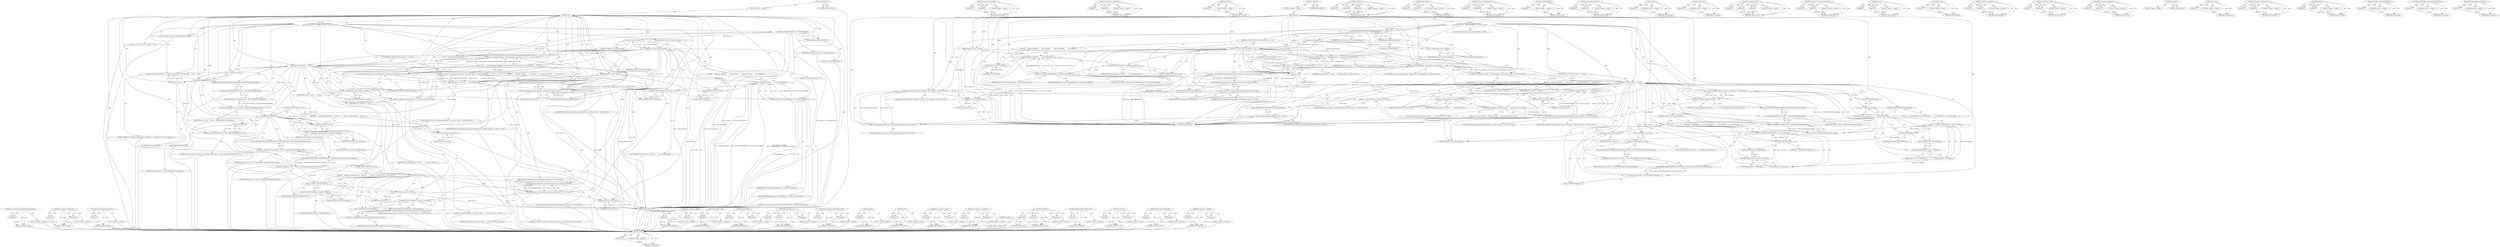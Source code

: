digraph "&lt;operator&gt;.shiftLeft" {
vulnerable_239 [label=<(METHOD,LOG)>];
vulnerable_240 [label=<(PARAM,p1)>];
vulnerable_241 [label=<(BLOCK,&lt;empty&gt;,&lt;empty&gt;)>];
vulnerable_242 [label=<(METHOD_RETURN,ANY)>];
vulnerable_222 [label=<(METHOD,&lt;operator&gt;.lessThan)>];
vulnerable_223 [label=<(PARAM,p1)>];
vulnerable_224 [label=<(PARAM,p2)>];
vulnerable_225 [label=<(BLOCK,&lt;empty&gt;,&lt;empty&gt;)>];
vulnerable_226 [label=<(METHOD_RETURN,ANY)>];
vulnerable_173 [label=<(METHOD,&lt;operator&gt;.fieldAccess)>];
vulnerable_174 [label=<(PARAM,p1)>];
vulnerable_175 [label=<(PARAM,p2)>];
vulnerable_176 [label=<(BLOCK,&lt;empty&gt;,&lt;empty&gt;)>];
vulnerable_177 [label=<(METHOD_RETURN,ANY)>];
vulnerable_199 [label=<(METHOD,VLOG)>];
vulnerable_200 [label=<(PARAM,p1)>];
vulnerable_201 [label=<(BLOCK,&lt;empty&gt;,&lt;empty&gt;)>];
vulnerable_202 [label=<(METHOD_RETURN,ANY)>];
vulnerable_6 [label=<(METHOD,&lt;global&gt;)<SUB>1</SUB>>];
vulnerable_7 [label=<(BLOCK,&lt;empty&gt;,&lt;empty&gt;)<SUB>1</SUB>>];
vulnerable_8 [label=<(METHOD,Init)<SUB>1</SUB>>];
vulnerable_9 [label=<(PARAM,Response* const response)<SUB>1</SUB>>];
vulnerable_10 [label="<(BLOCK,{
  std::string session_id = GetPathVariable(2)...,{
  std::string session_id = GetPathVariable(2)...)<SUB>1</SUB>>"];
vulnerable_11 [label="<(LOCAL,std.string session_id: std.string)<SUB>2</SUB>>"];
vulnerable_12 [label=<(&lt;operator&gt;.assignment,session_id = GetPathVariable(2))<SUB>2</SUB>>];
vulnerable_13 [label=<(IDENTIFIER,session_id,session_id = GetPathVariable(2))<SUB>2</SUB>>];
vulnerable_14 [label=<(GetPathVariable,GetPathVariable(2))<SUB>2</SUB>>];
vulnerable_15 [label=<(LITERAL,2,GetPathVariable(2))<SUB>2</SUB>>];
vulnerable_16 [label=<(CONTROL_STRUCTURE,IF,if (session_id.length() == 0))<SUB>3</SUB>>];
vulnerable_17 [label=<(&lt;operator&gt;.equals,session_id.length() == 0)<SUB>3</SUB>>];
vulnerable_18 [label=<(length,session_id.length())<SUB>3</SUB>>];
vulnerable_19 [label=<(&lt;operator&gt;.fieldAccess,session_id.length)<SUB>3</SUB>>];
vulnerable_20 [label=<(IDENTIFIER,session_id,session_id.length())<SUB>3</SUB>>];
vulnerable_21 [label=<(FIELD_IDENTIFIER,length,length)<SUB>3</SUB>>];
vulnerable_22 [label=<(LITERAL,0,session_id.length() == 0)<SUB>3</SUB>>];
vulnerable_23 [label=<(BLOCK,{
    response-&gt;SetError(
        new Error(kBa...,{
    response-&gt;SetError(
        new Error(kBa...)<SUB>3</SUB>>];
vulnerable_24 [label=<(SetError,response-&gt;SetError(
        new Error(kBadReque...)<SUB>4</SUB>>];
vulnerable_25 [label=<(&lt;operator&gt;.indirectFieldAccess,response-&gt;SetError)<SUB>4</SUB>>];
vulnerable_26 [label=<(IDENTIFIER,response,response-&gt;SetError(
        new Error(kBadReque...)<SUB>4</SUB>>];
vulnerable_27 [label=<(FIELD_IDENTIFIER,SetError,SetError)<SUB>4</SUB>>];
vulnerable_28 [label=<(&lt;operator&gt;.new,new Error(kBadRequest, &quot;No session ID specified&quot;))<SUB>5</SUB>>];
vulnerable_29 [label=<(IDENTIFIER,Error,new Error(kBadRequest, &quot;No session ID specified&quot;))<SUB>5</SUB>>];
vulnerable_30 [label=<(IDENTIFIER,kBadRequest,new Error(kBadRequest, &quot;No session ID specified&quot;))<SUB>5</SUB>>];
vulnerable_31 [label=<(LITERAL,&quot;No session ID specified&quot;,new Error(kBadRequest, &quot;No session ID specified&quot;))<SUB>5</SUB>>];
vulnerable_32 [label=<(RETURN,return false;,return false;)<SUB>6</SUB>>];
vulnerable_33 [label=<(LITERAL,false,return false;)<SUB>6</SUB>>];
vulnerable_34 [label="<(&lt;operator&gt;.shiftLeft,VLOG(1) &lt;&lt; &quot;Fetching session: &quot; &lt;&lt; session_id)<SUB>9</SUB>>"];
vulnerable_35 [label="<(&lt;operator&gt;.shiftLeft,VLOG(1) &lt;&lt; &quot;Fetching session: &quot;)<SUB>9</SUB>>"];
vulnerable_36 [label=<(VLOG,VLOG(1))<SUB>9</SUB>>];
vulnerable_37 [label=<(LITERAL,1,VLOG(1))<SUB>9</SUB>>];
vulnerable_38 [label="<(LITERAL,&quot;Fetching session: &quot;,VLOG(1) &lt;&lt; &quot;Fetching session: &quot;)<SUB>9</SUB>>"];
vulnerable_39 [label="<(IDENTIFIER,session_id,VLOG(1) &lt;&lt; &quot;Fetching session: &quot; &lt;&lt; session_id)<SUB>9</SUB>>"];
vulnerable_40 [label="<(&lt;operator&gt;.assignment,session_ = SessionManager::GetInstance()-&gt;GetSe...)<SUB>10</SUB>>"];
vulnerable_41 [label="<(IDENTIFIER,session_,session_ = SessionManager::GetInstance()-&gt;GetSe...)<SUB>10</SUB>>"];
vulnerable_42 [label="<(GetSession,SessionManager::GetInstance()-&gt;GetSession(sessi...)<SUB>10</SUB>>"];
vulnerable_43 [label="<(&lt;operator&gt;.indirectFieldAccess,SessionManager::GetInstance()-&gt;GetSession)<SUB>10</SUB>>"];
vulnerable_44 [label="<(SessionManager.GetInstance,SessionManager::GetInstance())<SUB>10</SUB>>"];
vulnerable_45 [label="<(&lt;operator&gt;.fieldAccess,SessionManager::GetInstance)<SUB>10</SUB>>"];
vulnerable_46 [label="<(IDENTIFIER,SessionManager,SessionManager::GetInstance())<SUB>10</SUB>>"];
vulnerable_47 [label=<(FIELD_IDENTIFIER,GetInstance,GetInstance)<SUB>10</SUB>>];
vulnerable_48 [label=<(FIELD_IDENTIFIER,GetSession,GetSession)<SUB>10</SUB>>];
vulnerable_49 [label="<(IDENTIFIER,session_id,SessionManager::GetInstance()-&gt;GetSession(sessi...)<SUB>10</SUB>>"];
vulnerable_50 [label=<(CONTROL_STRUCTURE,IF,if (session_ == NULL))<SUB>11</SUB>>];
vulnerable_51 [label=<(&lt;operator&gt;.equals,session_ == NULL)<SUB>11</SUB>>];
vulnerable_52 [label=<(IDENTIFIER,session_,session_ == NULL)<SUB>11</SUB>>];
vulnerable_53 [label=<(IDENTIFIER,NULL,session_ == NULL)<SUB>11</SUB>>];
vulnerable_54 [label=<(BLOCK,{
     response-&gt;SetError(
         new Error(k...,{
     response-&gt;SetError(
         new Error(k...)<SUB>11</SUB>>];
vulnerable_55 [label=<(SetError,response-&gt;SetError(
         new Error(kSession...)<SUB>12</SUB>>];
vulnerable_56 [label=<(&lt;operator&gt;.indirectFieldAccess,response-&gt;SetError)<SUB>12</SUB>>];
vulnerable_57 [label=<(IDENTIFIER,response,response-&gt;SetError(
         new Error(kSession...)<SUB>12</SUB>>];
vulnerable_58 [label=<(FIELD_IDENTIFIER,SetError,SetError)<SUB>12</SUB>>];
vulnerable_59 [label="<(&lt;operator&gt;.new,new Error(kSessionNotFound, &quot;Session not found:...)<SUB>13</SUB>>"];
vulnerable_60 [label="<(IDENTIFIER,Error,new Error(kSessionNotFound, &quot;Session not found:...)<SUB>13</SUB>>"];
vulnerable_61 [label="<(IDENTIFIER,kSessionNotFound,new Error(kSessionNotFound, &quot;Session not found:...)<SUB>13</SUB>>"];
vulnerable_62 [label="<(&lt;operator&gt;.addition,&quot;Session not found: &quot; + session_id)<SUB>13</SUB>>"];
vulnerable_63 [label="<(LITERAL,&quot;Session not found: &quot;,&quot;Session not found: &quot; + session_id)<SUB>13</SUB>>"];
vulnerable_64 [label="<(IDENTIFIER,session_id,&quot;Session not found: &quot; + session_id)<SUB>13</SUB>>"];
vulnerable_65 [label=<(RETURN,return false;,return false;)<SUB>14</SUB>>];
vulnerable_66 [label=<(LITERAL,false,return false;)<SUB>14</SUB>>];
vulnerable_67 [label=<(&lt;operator&gt;.greaterThan,scoped_ptr&lt;Error&gt; error(session_-&gt;WaitForAllTab...)<SUB>17</SUB>>];
vulnerable_68 [label=<(&lt;operator&gt;.lessThan,scoped_ptr&lt;Error)<SUB>17</SUB>>];
vulnerable_69 [label=<(IDENTIFIER,scoped_ptr,scoped_ptr&lt;Error)<SUB>17</SUB>>];
vulnerable_70 [label=<(IDENTIFIER,Error,scoped_ptr&lt;Error)<SUB>17</SUB>>];
vulnerable_71 [label=<(error,error(session_-&gt;WaitForAllTabsToStopLoading()))<SUB>17</SUB>>];
vulnerable_72 [label=<(WaitForAllTabsToStopLoading,session_-&gt;WaitForAllTabsToStopLoading())<SUB>17</SUB>>];
vulnerable_73 [label=<(&lt;operator&gt;.indirectFieldAccess,session_-&gt;WaitForAllTabsToStopLoading)<SUB>17</SUB>>];
vulnerable_74 [label=<(IDENTIFIER,session_,session_-&gt;WaitForAllTabsToStopLoading())<SUB>17</SUB>>];
vulnerable_75 [label=<(FIELD_IDENTIFIER,WaitForAllTabsToStopLoading,WaitForAllTabsToStopLoading)<SUB>17</SUB>>];
vulnerable_76 [label=<(CONTROL_STRUCTURE,IF,if (error.get()))<SUB>18</SUB>>];
vulnerable_77 [label=<(get,error.get())<SUB>18</SUB>>];
vulnerable_78 [label=<(&lt;operator&gt;.fieldAccess,error.get)<SUB>18</SUB>>];
vulnerable_79 [label=<(IDENTIFIER,error,error.get())<SUB>18</SUB>>];
vulnerable_80 [label=<(FIELD_IDENTIFIER,get,get)<SUB>18</SUB>>];
vulnerable_81 [label=<(BLOCK,{
    LOG(WARNING) &lt;&lt; error-&gt;ToString();
   },{
    LOG(WARNING) &lt;&lt; error-&gt;ToString();
   })<SUB>18</SUB>>];
vulnerable_82 [label=<(&lt;operator&gt;.shiftLeft,LOG(WARNING) &lt;&lt; error-&gt;ToString())<SUB>19</SUB>>];
vulnerable_83 [label=<(LOG,LOG(WARNING))<SUB>19</SUB>>];
vulnerable_84 [label=<(IDENTIFIER,WARNING,LOG(WARNING))<SUB>19</SUB>>];
vulnerable_85 [label=<(ToString,error-&gt;ToString())<SUB>19</SUB>>];
vulnerable_86 [label=<(&lt;operator&gt;.indirectFieldAccess,error-&gt;ToString)<SUB>19</SUB>>];
vulnerable_87 [label=<(IDENTIFIER,error,error-&gt;ToString())<SUB>19</SUB>>];
vulnerable_88 [label=<(FIELD_IDENTIFIER,ToString,ToString)<SUB>19</SUB>>];
vulnerable_89 [label=<(reset,error.reset(session_-&gt;SwitchToTopFrameIfCurrent...)<SUB>21</SUB>>];
vulnerable_90 [label=<(&lt;operator&gt;.fieldAccess,error.reset)<SUB>21</SUB>>];
vulnerable_91 [label=<(IDENTIFIER,error,error.reset(session_-&gt;SwitchToTopFrameIfCurrent...)<SUB>21</SUB>>];
vulnerable_92 [label=<(FIELD_IDENTIFIER,reset,reset)<SUB>21</SUB>>];
vulnerable_93 [label=<(SwitchToTopFrameIfCurrentFrameInvalid,session_-&gt;SwitchToTopFrameIfCurrentFrameInvalid())<SUB>21</SUB>>];
vulnerable_94 [label=<(&lt;operator&gt;.indirectFieldAccess,session_-&gt;SwitchToTopFrameIfCurrentFrameInvalid)<SUB>21</SUB>>];
vulnerable_95 [label=<(IDENTIFIER,session_,session_-&gt;SwitchToTopFrameIfCurrentFrameInvalid())<SUB>21</SUB>>];
vulnerable_96 [label=<(FIELD_IDENTIFIER,SwitchToTopFrameIfCurrentFrameInvalid,SwitchToTopFrameIfCurrentFrameInvalid)<SUB>21</SUB>>];
vulnerable_97 [label=<(CONTROL_STRUCTURE,IF,if (error.get()))<SUB>22</SUB>>];
vulnerable_98 [label=<(get,error.get())<SUB>22</SUB>>];
vulnerable_99 [label=<(&lt;operator&gt;.fieldAccess,error.get)<SUB>22</SUB>>];
vulnerable_100 [label=<(IDENTIFIER,error,error.get())<SUB>22</SUB>>];
vulnerable_101 [label=<(FIELD_IDENTIFIER,get,get)<SUB>22</SUB>>];
vulnerable_102 [label=<(BLOCK,{
    LOG(WARNING) &lt;&lt; error-&gt;ToString();
   },{
    LOG(WARNING) &lt;&lt; error-&gt;ToString();
   })<SUB>22</SUB>>];
vulnerable_103 [label=<(&lt;operator&gt;.shiftLeft,LOG(WARNING) &lt;&lt; error-&gt;ToString())<SUB>23</SUB>>];
vulnerable_104 [label=<(LOG,LOG(WARNING))<SUB>23</SUB>>];
vulnerable_105 [label=<(IDENTIFIER,WARNING,LOG(WARNING))<SUB>23</SUB>>];
vulnerable_106 [label=<(ToString,error-&gt;ToString())<SUB>23</SUB>>];
vulnerable_107 [label=<(&lt;operator&gt;.indirectFieldAccess,error-&gt;ToString)<SUB>23</SUB>>];
vulnerable_108 [label=<(IDENTIFIER,error,error-&gt;ToString())<SUB>23</SUB>>];
vulnerable_109 [label=<(FIELD_IDENTIFIER,ToString,ToString)<SUB>23</SUB>>];
vulnerable_110 [label="<(SetField,response-&gt;SetField(&quot;sessionId&quot;, Value::CreateSt...)<SUB>26</SUB>>"];
vulnerable_111 [label=<(&lt;operator&gt;.indirectFieldAccess,response-&gt;SetField)<SUB>26</SUB>>];
vulnerable_112 [label="<(IDENTIFIER,response,response-&gt;SetField(&quot;sessionId&quot;, Value::CreateSt...)<SUB>26</SUB>>"];
vulnerable_113 [label=<(FIELD_IDENTIFIER,SetField,SetField)<SUB>26</SUB>>];
vulnerable_114 [label="<(LITERAL,&quot;sessionId&quot;,response-&gt;SetField(&quot;sessionId&quot;, Value::CreateSt...)<SUB>26</SUB>>"];
vulnerable_115 [label="<(Value.CreateStringValue,Value::CreateStringValue(session_id))<SUB>26</SUB>>"];
vulnerable_116 [label="<(&lt;operator&gt;.fieldAccess,Value::CreateStringValue)<SUB>26</SUB>>"];
vulnerable_117 [label="<(IDENTIFIER,Value,Value::CreateStringValue(session_id))<SUB>26</SUB>>"];
vulnerable_118 [label=<(FIELD_IDENTIFIER,CreateStringValue,CreateStringValue)<SUB>26</SUB>>];
vulnerable_119 [label="<(IDENTIFIER,session_id,Value::CreateStringValue(session_id))<SUB>26</SUB>>"];
vulnerable_120 [label=<(RETURN,return true;,return true;)<SUB>27</SUB>>];
vulnerable_121 [label=<(LITERAL,true,return true;)<SUB>27</SUB>>];
vulnerable_122 [label=<(METHOD_RETURN,bool)<SUB>1</SUB>>];
vulnerable_124 [label=<(METHOD_RETURN,ANY)<SUB>1</SUB>>];
vulnerable_256 [label=<(METHOD,SetField)>];
vulnerable_257 [label=<(PARAM,p1)>];
vulnerable_258 [label=<(PARAM,p2)>];
vulnerable_259 [label=<(PARAM,p3)>];
vulnerable_260 [label=<(BLOCK,&lt;empty&gt;,&lt;empty&gt;)>];
vulnerable_261 [label=<(METHOD_RETURN,ANY)>];
vulnerable_203 [label=<(METHOD,GetSession)>];
vulnerable_204 [label=<(PARAM,p1)>];
vulnerable_205 [label=<(PARAM,p2)>];
vulnerable_206 [label=<(BLOCK,&lt;empty&gt;,&lt;empty&gt;)>];
vulnerable_207 [label=<(METHOD_RETURN,ANY)>];
vulnerable_262 [label=<(METHOD,Value.CreateStringValue)>];
vulnerable_263 [label=<(PARAM,p1)>];
vulnerable_264 [label=<(PARAM,p2)>];
vulnerable_265 [label=<(BLOCK,&lt;empty&gt;,&lt;empty&gt;)>];
vulnerable_266 [label=<(METHOD_RETURN,ANY)>];
vulnerable_160 [label=<(METHOD,GetPathVariable)>];
vulnerable_161 [label=<(PARAM,p1)>];
vulnerable_162 [label=<(BLOCK,&lt;empty&gt;,&lt;empty&gt;)>];
vulnerable_163 [label=<(METHOD_RETURN,ANY)>];
vulnerable_194 [label=<(METHOD,&lt;operator&gt;.shiftLeft)>];
vulnerable_195 [label=<(PARAM,p1)>];
vulnerable_196 [label=<(PARAM,p2)>];
vulnerable_197 [label=<(BLOCK,&lt;empty&gt;,&lt;empty&gt;)>];
vulnerable_198 [label=<(METHOD_RETURN,ANY)>];
vulnerable_235 [label=<(METHOD,get)>];
vulnerable_236 [label=<(PARAM,p1)>];
vulnerable_237 [label=<(BLOCK,&lt;empty&gt;,&lt;empty&gt;)>];
vulnerable_238 [label=<(METHOD_RETURN,ANY)>];
vulnerable_243 [label=<(METHOD,ToString)>];
vulnerable_244 [label=<(PARAM,p1)>];
vulnerable_245 [label=<(BLOCK,&lt;empty&gt;,&lt;empty&gt;)>];
vulnerable_246 [label=<(METHOD_RETURN,ANY)>];
vulnerable_188 [label=<(METHOD,&lt;operator&gt;.new)>];
vulnerable_189 [label=<(PARAM,p1)>];
vulnerable_190 [label=<(PARAM,p2)>];
vulnerable_191 [label=<(PARAM,p3)>];
vulnerable_192 [label=<(BLOCK,&lt;empty&gt;,&lt;empty&gt;)>];
vulnerable_193 [label=<(METHOD_RETURN,ANY)>];
vulnerable_183 [label=<(METHOD,&lt;operator&gt;.indirectFieldAccess)>];
vulnerable_184 [label=<(PARAM,p1)>];
vulnerable_185 [label=<(PARAM,p2)>];
vulnerable_186 [label=<(BLOCK,&lt;empty&gt;,&lt;empty&gt;)>];
vulnerable_187 [label=<(METHOD_RETURN,ANY)>];
vulnerable_247 [label=<(METHOD,reset)>];
vulnerable_248 [label=<(PARAM,p1)>];
vulnerable_249 [label=<(PARAM,p2)>];
vulnerable_250 [label=<(BLOCK,&lt;empty&gt;,&lt;empty&gt;)>];
vulnerable_251 [label=<(METHOD_RETURN,ANY)>];
vulnerable_169 [label=<(METHOD,length)>];
vulnerable_170 [label=<(PARAM,p1)>];
vulnerable_171 [label=<(BLOCK,&lt;empty&gt;,&lt;empty&gt;)>];
vulnerable_172 [label=<(METHOD_RETURN,ANY)>];
vulnerable_212 [label=<(METHOD,&lt;operator&gt;.addition)>];
vulnerable_213 [label=<(PARAM,p1)>];
vulnerable_214 [label=<(PARAM,p2)>];
vulnerable_215 [label=<(BLOCK,&lt;empty&gt;,&lt;empty&gt;)>];
vulnerable_216 [label=<(METHOD_RETURN,ANY)>];
vulnerable_164 [label=<(METHOD,&lt;operator&gt;.equals)>];
vulnerable_165 [label=<(PARAM,p1)>];
vulnerable_166 [label=<(PARAM,p2)>];
vulnerable_167 [label=<(BLOCK,&lt;empty&gt;,&lt;empty&gt;)>];
vulnerable_168 [label=<(METHOD_RETURN,ANY)>];
vulnerable_155 [label=<(METHOD,&lt;operator&gt;.assignment)>];
vulnerable_156 [label=<(PARAM,p1)>];
vulnerable_157 [label=<(PARAM,p2)>];
vulnerable_158 [label=<(BLOCK,&lt;empty&gt;,&lt;empty&gt;)>];
vulnerable_159 [label=<(METHOD_RETURN,ANY)>];
vulnerable_149 [label=<(METHOD,&lt;global&gt;)<SUB>1</SUB>>];
vulnerable_150 [label=<(BLOCK,&lt;empty&gt;,&lt;empty&gt;)>];
vulnerable_151 [label=<(METHOD_RETURN,ANY)>];
vulnerable_227 [label=<(METHOD,error)>];
vulnerable_228 [label=<(PARAM,p1)>];
vulnerable_229 [label=<(BLOCK,&lt;empty&gt;,&lt;empty&gt;)>];
vulnerable_230 [label=<(METHOD_RETURN,ANY)>];
vulnerable_217 [label=<(METHOD,&lt;operator&gt;.greaterThan)>];
vulnerable_218 [label=<(PARAM,p1)>];
vulnerable_219 [label=<(PARAM,p2)>];
vulnerable_220 [label=<(BLOCK,&lt;empty&gt;,&lt;empty&gt;)>];
vulnerable_221 [label=<(METHOD_RETURN,ANY)>];
vulnerable_178 [label=<(METHOD,SetError)>];
vulnerable_179 [label=<(PARAM,p1)>];
vulnerable_180 [label=<(PARAM,p2)>];
vulnerable_181 [label=<(BLOCK,&lt;empty&gt;,&lt;empty&gt;)>];
vulnerable_182 [label=<(METHOD_RETURN,ANY)>];
vulnerable_231 [label=<(METHOD,WaitForAllTabsToStopLoading)>];
vulnerable_232 [label=<(PARAM,p1)>];
vulnerable_233 [label=<(BLOCK,&lt;empty&gt;,&lt;empty&gt;)>];
vulnerable_234 [label=<(METHOD_RETURN,ANY)>];
vulnerable_252 [label=<(METHOD,SwitchToTopFrameIfCurrentFrameInvalid)>];
vulnerable_253 [label=<(PARAM,p1)>];
vulnerable_254 [label=<(BLOCK,&lt;empty&gt;,&lt;empty&gt;)>];
vulnerable_255 [label=<(METHOD_RETURN,ANY)>];
vulnerable_208 [label=<(METHOD,SessionManager.GetInstance)>];
vulnerable_209 [label=<(PARAM,p1)>];
vulnerable_210 [label=<(BLOCK,&lt;empty&gt;,&lt;empty&gt;)>];
vulnerable_211 [label=<(METHOD_RETURN,ANY)>];
fixed_217 [label=<(METHOD,SwitchToTopFrameIfCurrentFrameInvalid)>];
fixed_218 [label=<(PARAM,p1)>];
fixed_219 [label=<(BLOCK,&lt;empty&gt;,&lt;empty&gt;)>];
fixed_220 [label=<(METHOD_RETURN,ANY)>];
fixed_169 [label=<(METHOD,&lt;operator&gt;.fieldAccess)>];
fixed_170 [label=<(PARAM,p1)>];
fixed_171 [label=<(PARAM,p2)>];
fixed_172 [label=<(BLOCK,&lt;empty&gt;,&lt;empty&gt;)>];
fixed_173 [label=<(METHOD_RETURN,ANY)>];
fixed_195 [label=<(METHOD,SessionManager.GetInstance)>];
fixed_196 [label=<(PARAM,p1)>];
fixed_197 [label=<(BLOCK,&lt;empty&gt;,&lt;empty&gt;)>];
fixed_198 [label=<(METHOD_RETURN,ANY)>];
fixed_6 [label=<(METHOD,&lt;global&gt;)<SUB>1</SUB>>];
fixed_7 [label=<(BLOCK,&lt;empty&gt;,&lt;empty&gt;)<SUB>1</SUB>>];
fixed_8 [label=<(METHOD,Init)<SUB>1</SUB>>];
fixed_9 [label=<(PARAM,Response* const response)<SUB>1</SUB>>];
fixed_10 [label="<(BLOCK,{
  std::string session_id = GetPathVariable(2)...,{
  std::string session_id = GetPathVariable(2)...)<SUB>1</SUB>>"];
fixed_11 [label="<(LOCAL,std.string session_id: std.string)<SUB>2</SUB>>"];
fixed_12 [label=<(&lt;operator&gt;.assignment,session_id = GetPathVariable(2))<SUB>2</SUB>>];
fixed_13 [label=<(IDENTIFIER,session_id,session_id = GetPathVariable(2))<SUB>2</SUB>>];
fixed_14 [label=<(GetPathVariable,GetPathVariable(2))<SUB>2</SUB>>];
fixed_15 [label=<(LITERAL,2,GetPathVariable(2))<SUB>2</SUB>>];
fixed_16 [label=<(CONTROL_STRUCTURE,IF,if (session_id.length() == 0))<SUB>3</SUB>>];
fixed_17 [label=<(&lt;operator&gt;.equals,session_id.length() == 0)<SUB>3</SUB>>];
fixed_18 [label=<(length,session_id.length())<SUB>3</SUB>>];
fixed_19 [label=<(&lt;operator&gt;.fieldAccess,session_id.length)<SUB>3</SUB>>];
fixed_20 [label=<(IDENTIFIER,session_id,session_id.length())<SUB>3</SUB>>];
fixed_21 [label=<(FIELD_IDENTIFIER,length,length)<SUB>3</SUB>>];
fixed_22 [label=<(LITERAL,0,session_id.length() == 0)<SUB>3</SUB>>];
fixed_23 [label=<(BLOCK,{
    response-&gt;SetError(
        new Error(kBa...,{
    response-&gt;SetError(
        new Error(kBa...)<SUB>3</SUB>>];
fixed_24 [label=<(SetError,response-&gt;SetError(
        new Error(kBadReque...)<SUB>4</SUB>>];
fixed_25 [label=<(&lt;operator&gt;.indirectFieldAccess,response-&gt;SetError)<SUB>4</SUB>>];
fixed_26 [label=<(IDENTIFIER,response,response-&gt;SetError(
        new Error(kBadReque...)<SUB>4</SUB>>];
fixed_27 [label=<(FIELD_IDENTIFIER,SetError,SetError)<SUB>4</SUB>>];
fixed_28 [label=<(&lt;operator&gt;.new,new Error(kBadRequest, &quot;No session ID specified&quot;))<SUB>5</SUB>>];
fixed_29 [label=<(IDENTIFIER,Error,new Error(kBadRequest, &quot;No session ID specified&quot;))<SUB>5</SUB>>];
fixed_30 [label=<(IDENTIFIER,kBadRequest,new Error(kBadRequest, &quot;No session ID specified&quot;))<SUB>5</SUB>>];
fixed_31 [label=<(LITERAL,&quot;No session ID specified&quot;,new Error(kBadRequest, &quot;No session ID specified&quot;))<SUB>5</SUB>>];
fixed_32 [label=<(RETURN,return false;,return false;)<SUB>6</SUB>>];
fixed_33 [label=<(LITERAL,false,return false;)<SUB>6</SUB>>];
fixed_34 [label="<(&lt;operator&gt;.assignment,session_ = SessionManager::GetInstance()-&gt;GetSe...)<SUB>9</SUB>>"];
fixed_35 [label="<(IDENTIFIER,session_,session_ = SessionManager::GetInstance()-&gt;GetSe...)<SUB>9</SUB>>"];
fixed_36 [label="<(GetSession,SessionManager::GetInstance()-&gt;GetSession(sessi...)<SUB>9</SUB>>"];
fixed_37 [label="<(&lt;operator&gt;.indirectFieldAccess,SessionManager::GetInstance()-&gt;GetSession)<SUB>9</SUB>>"];
fixed_38 [label="<(SessionManager.GetInstance,SessionManager::GetInstance())<SUB>9</SUB>>"];
fixed_39 [label="<(&lt;operator&gt;.fieldAccess,SessionManager::GetInstance)<SUB>9</SUB>>"];
fixed_40 [label="<(IDENTIFIER,SessionManager,SessionManager::GetInstance())<SUB>9</SUB>>"];
fixed_41 [label=<(FIELD_IDENTIFIER,GetInstance,GetInstance)<SUB>9</SUB>>];
fixed_42 [label=<(FIELD_IDENTIFIER,GetSession,GetSession)<SUB>9</SUB>>];
fixed_43 [label="<(IDENTIFIER,session_id,SessionManager::GetInstance()-&gt;GetSession(sessi...)<SUB>9</SUB>>"];
fixed_44 [label=<(CONTROL_STRUCTURE,IF,if (session_ == NULL))<SUB>10</SUB>>];
fixed_45 [label=<(&lt;operator&gt;.equals,session_ == NULL)<SUB>10</SUB>>];
fixed_46 [label=<(IDENTIFIER,session_,session_ == NULL)<SUB>10</SUB>>];
fixed_47 [label=<(IDENTIFIER,NULL,session_ == NULL)<SUB>10</SUB>>];
fixed_48 [label=<(BLOCK,{
     response-&gt;SetError(
         new Error(k...,{
     response-&gt;SetError(
         new Error(k...)<SUB>10</SUB>>];
fixed_49 [label=<(SetError,response-&gt;SetError(
         new Error(kSession...)<SUB>11</SUB>>];
fixed_50 [label=<(&lt;operator&gt;.indirectFieldAccess,response-&gt;SetError)<SUB>11</SUB>>];
fixed_51 [label=<(IDENTIFIER,response,response-&gt;SetError(
         new Error(kSession...)<SUB>11</SUB>>];
fixed_52 [label=<(FIELD_IDENTIFIER,SetError,SetError)<SUB>11</SUB>>];
fixed_53 [label="<(&lt;operator&gt;.new,new Error(kSessionNotFound, &quot;Session not found:...)<SUB>12</SUB>>"];
fixed_54 [label="<(IDENTIFIER,Error,new Error(kSessionNotFound, &quot;Session not found:...)<SUB>12</SUB>>"];
fixed_55 [label="<(IDENTIFIER,kSessionNotFound,new Error(kSessionNotFound, &quot;Session not found:...)<SUB>12</SUB>>"];
fixed_56 [label="<(&lt;operator&gt;.addition,&quot;Session not found: &quot; + session_id)<SUB>12</SUB>>"];
fixed_57 [label="<(LITERAL,&quot;Session not found: &quot;,&quot;Session not found: &quot; + session_id)<SUB>12</SUB>>"];
fixed_58 [label="<(IDENTIFIER,session_id,&quot;Session not found: &quot; + session_id)<SUB>12</SUB>>"];
fixed_59 [label=<(RETURN,return false;,return false;)<SUB>13</SUB>>];
fixed_60 [label=<(LITERAL,false,return false;)<SUB>13</SUB>>];
fixed_61 [label=<(&lt;operator&gt;.shiftLeft,LOG(INFO) &lt;&lt; &quot;Waiting for the page to stop load...)<SUB>16</SUB>>];
fixed_62 [label=<(LOG,LOG(INFO))<SUB>16</SUB>>];
fixed_63 [label=<(IDENTIFIER,INFO,LOG(INFO))<SUB>16</SUB>>];
fixed_64 [label=<(LITERAL,&quot;Waiting for the page to stop loading&quot;,LOG(INFO) &lt;&lt; &quot;Waiting for the page to stop load...)<SUB>16</SUB>>];
fixed_65 [label="<(LOCAL,Error* error: Error*)<SUB>17</SUB>>"];
fixed_66 [label=<(&lt;operator&gt;.assignment,* error = session_-&gt;WaitForAllTabsToStopLoading())<SUB>17</SUB>>];
fixed_67 [label=<(IDENTIFIER,error,* error = session_-&gt;WaitForAllTabsToStopLoading())<SUB>17</SUB>>];
fixed_68 [label=<(WaitForAllTabsToStopLoading,session_-&gt;WaitForAllTabsToStopLoading())<SUB>17</SUB>>];
fixed_69 [label=<(&lt;operator&gt;.indirectFieldAccess,session_-&gt;WaitForAllTabsToStopLoading)<SUB>17</SUB>>];
fixed_70 [label=<(IDENTIFIER,session_,session_-&gt;WaitForAllTabsToStopLoading())<SUB>17</SUB>>];
fixed_71 [label=<(FIELD_IDENTIFIER,WaitForAllTabsToStopLoading,WaitForAllTabsToStopLoading)<SUB>17</SUB>>];
fixed_72 [label=<(CONTROL_STRUCTURE,IF,if (error))<SUB>18</SUB>>];
fixed_73 [label=<(IDENTIFIER,error,if (error))<SUB>18</SUB>>];
fixed_74 [label=<(BLOCK,{
    response-&gt;SetError(error);
    return fal...,{
    response-&gt;SetError(error);
    return fal...)<SUB>18</SUB>>];
fixed_75 [label=<(SetError,response-&gt;SetError(error))<SUB>19</SUB>>];
fixed_76 [label=<(&lt;operator&gt;.indirectFieldAccess,response-&gt;SetError)<SUB>19</SUB>>];
fixed_77 [label=<(IDENTIFIER,response,response-&gt;SetError(error))<SUB>19</SUB>>];
fixed_78 [label=<(FIELD_IDENTIFIER,SetError,SetError)<SUB>19</SUB>>];
fixed_79 [label=<(IDENTIFIER,error,response-&gt;SetError(error))<SUB>19</SUB>>];
fixed_80 [label=<(RETURN,return false;,return false;)<SUB>20</SUB>>];
fixed_81 [label=<(LITERAL,false,return false;)<SUB>20</SUB>>];
fixed_82 [label=<(&lt;operator&gt;.shiftLeft,LOG(INFO) &lt;&lt; &quot;Done waiting for the page to stop...)<SUB>22</SUB>>];
fixed_83 [label=<(LOG,LOG(INFO))<SUB>22</SUB>>];
fixed_84 [label=<(IDENTIFIER,INFO,LOG(INFO))<SUB>22</SUB>>];
fixed_85 [label=<(LITERAL,&quot;Done waiting for the page to stop loading&quot;,LOG(INFO) &lt;&lt; &quot;Done waiting for the page to stop...)<SUB>22</SUB>>];
fixed_86 [label=<(&lt;operator&gt;.assignment,error = session_-&gt;SwitchToTopFrameIfCurrentFram...)<SUB>23</SUB>>];
fixed_87 [label=<(IDENTIFIER,error,error = session_-&gt;SwitchToTopFrameIfCurrentFram...)<SUB>23</SUB>>];
fixed_88 [label=<(SwitchToTopFrameIfCurrentFrameInvalid,session_-&gt;SwitchToTopFrameIfCurrentFrameInvalid())<SUB>23</SUB>>];
fixed_89 [label=<(&lt;operator&gt;.indirectFieldAccess,session_-&gt;SwitchToTopFrameIfCurrentFrameInvalid)<SUB>23</SUB>>];
fixed_90 [label=<(IDENTIFIER,session_,session_-&gt;SwitchToTopFrameIfCurrentFrameInvalid())<SUB>23</SUB>>];
fixed_91 [label=<(FIELD_IDENTIFIER,SwitchToTopFrameIfCurrentFrameInvalid,SwitchToTopFrameIfCurrentFrameInvalid)<SUB>23</SUB>>];
fixed_92 [label=<(CONTROL_STRUCTURE,IF,if (error))<SUB>24</SUB>>];
fixed_93 [label=<(IDENTIFIER,error,if (error))<SUB>24</SUB>>];
fixed_94 [label=<(BLOCK,{
    response-&gt;SetError(error);
    return fal...,{
    response-&gt;SetError(error);
    return fal...)<SUB>24</SUB>>];
fixed_95 [label=<(SetError,response-&gt;SetError(error))<SUB>25</SUB>>];
fixed_96 [label=<(&lt;operator&gt;.indirectFieldAccess,response-&gt;SetError)<SUB>25</SUB>>];
fixed_97 [label=<(IDENTIFIER,response,response-&gt;SetError(error))<SUB>25</SUB>>];
fixed_98 [label=<(FIELD_IDENTIFIER,SetError,SetError)<SUB>25</SUB>>];
fixed_99 [label=<(IDENTIFIER,error,response-&gt;SetError(error))<SUB>25</SUB>>];
fixed_100 [label=<(RETURN,return false;,return false;)<SUB>26</SUB>>];
fixed_101 [label=<(LITERAL,false,return false;)<SUB>26</SUB>>];
fixed_102 [label="<(SetField,response-&gt;SetField(&quot;sessionId&quot;, Value::CreateSt...)<SUB>29</SUB>>"];
fixed_103 [label=<(&lt;operator&gt;.indirectFieldAccess,response-&gt;SetField)<SUB>29</SUB>>];
fixed_104 [label="<(IDENTIFIER,response,response-&gt;SetField(&quot;sessionId&quot;, Value::CreateSt...)<SUB>29</SUB>>"];
fixed_105 [label=<(FIELD_IDENTIFIER,SetField,SetField)<SUB>29</SUB>>];
fixed_106 [label="<(LITERAL,&quot;sessionId&quot;,response-&gt;SetField(&quot;sessionId&quot;, Value::CreateSt...)<SUB>29</SUB>>"];
fixed_107 [label="<(Value.CreateStringValue,Value::CreateStringValue(session_id))<SUB>29</SUB>>"];
fixed_108 [label="<(&lt;operator&gt;.fieldAccess,Value::CreateStringValue)<SUB>29</SUB>>"];
fixed_109 [label="<(IDENTIFIER,Value,Value::CreateStringValue(session_id))<SUB>29</SUB>>"];
fixed_110 [label=<(FIELD_IDENTIFIER,CreateStringValue,CreateStringValue)<SUB>29</SUB>>];
fixed_111 [label="<(IDENTIFIER,session_id,Value::CreateStringValue(session_id))<SUB>29</SUB>>"];
fixed_112 [label=<(RETURN,return true;,return true;)<SUB>30</SUB>>];
fixed_113 [label=<(LITERAL,true,return true;)<SUB>30</SUB>>];
fixed_114 [label=<(METHOD_RETURN,bool)<SUB>1</SUB>>];
fixed_116 [label=<(METHOD_RETURN,ANY)<SUB>1</SUB>>];
fixed_199 [label=<(METHOD,&lt;operator&gt;.addition)>];
fixed_200 [label=<(PARAM,p1)>];
fixed_201 [label=<(PARAM,p2)>];
fixed_202 [label=<(BLOCK,&lt;empty&gt;,&lt;empty&gt;)>];
fixed_203 [label=<(METHOD_RETURN,ANY)>];
fixed_156 [label=<(METHOD,GetPathVariable)>];
fixed_157 [label=<(PARAM,p1)>];
fixed_158 [label=<(BLOCK,&lt;empty&gt;,&lt;empty&gt;)>];
fixed_159 [label=<(METHOD_RETURN,ANY)>];
fixed_190 [label=<(METHOD,GetSession)>];
fixed_191 [label=<(PARAM,p1)>];
fixed_192 [label=<(PARAM,p2)>];
fixed_193 [label=<(BLOCK,&lt;empty&gt;,&lt;empty&gt;)>];
fixed_194 [label=<(METHOD_RETURN,ANY)>];
fixed_184 [label=<(METHOD,&lt;operator&gt;.new)>];
fixed_185 [label=<(PARAM,p1)>];
fixed_186 [label=<(PARAM,p2)>];
fixed_187 [label=<(PARAM,p3)>];
fixed_188 [label=<(BLOCK,&lt;empty&gt;,&lt;empty&gt;)>];
fixed_189 [label=<(METHOD_RETURN,ANY)>];
fixed_179 [label=<(METHOD,&lt;operator&gt;.indirectFieldAccess)>];
fixed_180 [label=<(PARAM,p1)>];
fixed_181 [label=<(PARAM,p2)>];
fixed_182 [label=<(BLOCK,&lt;empty&gt;,&lt;empty&gt;)>];
fixed_183 [label=<(METHOD_RETURN,ANY)>];
fixed_165 [label=<(METHOD,length)>];
fixed_166 [label=<(PARAM,p1)>];
fixed_167 [label=<(BLOCK,&lt;empty&gt;,&lt;empty&gt;)>];
fixed_168 [label=<(METHOD_RETURN,ANY)>];
fixed_209 [label=<(METHOD,LOG)>];
fixed_210 [label=<(PARAM,p1)>];
fixed_211 [label=<(BLOCK,&lt;empty&gt;,&lt;empty&gt;)>];
fixed_212 [label=<(METHOD_RETURN,ANY)>];
fixed_160 [label=<(METHOD,&lt;operator&gt;.equals)>];
fixed_161 [label=<(PARAM,p1)>];
fixed_162 [label=<(PARAM,p2)>];
fixed_163 [label=<(BLOCK,&lt;empty&gt;,&lt;empty&gt;)>];
fixed_164 [label=<(METHOD_RETURN,ANY)>];
fixed_151 [label=<(METHOD,&lt;operator&gt;.assignment)>];
fixed_152 [label=<(PARAM,p1)>];
fixed_153 [label=<(PARAM,p2)>];
fixed_154 [label=<(BLOCK,&lt;empty&gt;,&lt;empty&gt;)>];
fixed_155 [label=<(METHOD_RETURN,ANY)>];
fixed_145 [label=<(METHOD,&lt;global&gt;)<SUB>1</SUB>>];
fixed_146 [label=<(BLOCK,&lt;empty&gt;,&lt;empty&gt;)>];
fixed_147 [label=<(METHOD_RETURN,ANY)>];
fixed_221 [label=<(METHOD,SetField)>];
fixed_222 [label=<(PARAM,p1)>];
fixed_223 [label=<(PARAM,p2)>];
fixed_224 [label=<(PARAM,p3)>];
fixed_225 [label=<(BLOCK,&lt;empty&gt;,&lt;empty&gt;)>];
fixed_226 [label=<(METHOD_RETURN,ANY)>];
fixed_213 [label=<(METHOD,WaitForAllTabsToStopLoading)>];
fixed_214 [label=<(PARAM,p1)>];
fixed_215 [label=<(BLOCK,&lt;empty&gt;,&lt;empty&gt;)>];
fixed_216 [label=<(METHOD_RETURN,ANY)>];
fixed_174 [label=<(METHOD,SetError)>];
fixed_175 [label=<(PARAM,p1)>];
fixed_176 [label=<(PARAM,p2)>];
fixed_177 [label=<(BLOCK,&lt;empty&gt;,&lt;empty&gt;)>];
fixed_178 [label=<(METHOD_RETURN,ANY)>];
fixed_227 [label=<(METHOD,Value.CreateStringValue)>];
fixed_228 [label=<(PARAM,p1)>];
fixed_229 [label=<(PARAM,p2)>];
fixed_230 [label=<(BLOCK,&lt;empty&gt;,&lt;empty&gt;)>];
fixed_231 [label=<(METHOD_RETURN,ANY)>];
fixed_204 [label=<(METHOD,&lt;operator&gt;.shiftLeft)>];
fixed_205 [label=<(PARAM,p1)>];
fixed_206 [label=<(PARAM,p2)>];
fixed_207 [label=<(BLOCK,&lt;empty&gt;,&lt;empty&gt;)>];
fixed_208 [label=<(METHOD_RETURN,ANY)>];
vulnerable_239 -> vulnerable_240  [key=0, label="AST: "];
vulnerable_239 -> vulnerable_240  [key=1, label="DDG: "];
vulnerable_239 -> vulnerable_241  [key=0, label="AST: "];
vulnerable_239 -> vulnerable_242  [key=0, label="AST: "];
vulnerable_239 -> vulnerable_242  [key=1, label="CFG: "];
vulnerable_240 -> vulnerable_242  [key=0, label="DDG: p1"];
vulnerable_222 -> vulnerable_223  [key=0, label="AST: "];
vulnerable_222 -> vulnerable_223  [key=1, label="DDG: "];
vulnerable_222 -> vulnerable_225  [key=0, label="AST: "];
vulnerable_222 -> vulnerable_224  [key=0, label="AST: "];
vulnerable_222 -> vulnerable_224  [key=1, label="DDG: "];
vulnerable_222 -> vulnerable_226  [key=0, label="AST: "];
vulnerable_222 -> vulnerable_226  [key=1, label="CFG: "];
vulnerable_223 -> vulnerable_226  [key=0, label="DDG: p1"];
vulnerable_224 -> vulnerable_226  [key=0, label="DDG: p2"];
vulnerable_173 -> vulnerable_174  [key=0, label="AST: "];
vulnerable_173 -> vulnerable_174  [key=1, label="DDG: "];
vulnerable_173 -> vulnerable_176  [key=0, label="AST: "];
vulnerable_173 -> vulnerable_175  [key=0, label="AST: "];
vulnerable_173 -> vulnerable_175  [key=1, label="DDG: "];
vulnerable_173 -> vulnerable_177  [key=0, label="AST: "];
vulnerable_173 -> vulnerable_177  [key=1, label="CFG: "];
vulnerable_174 -> vulnerable_177  [key=0, label="DDG: p1"];
vulnerable_175 -> vulnerable_177  [key=0, label="DDG: p2"];
vulnerable_199 -> vulnerable_200  [key=0, label="AST: "];
vulnerable_199 -> vulnerable_200  [key=1, label="DDG: "];
vulnerable_199 -> vulnerable_201  [key=0, label="AST: "];
vulnerable_199 -> vulnerable_202  [key=0, label="AST: "];
vulnerable_199 -> vulnerable_202  [key=1, label="CFG: "];
vulnerable_200 -> vulnerable_202  [key=0, label="DDG: p1"];
vulnerable_6 -> vulnerable_7  [key=0, label="AST: "];
vulnerable_6 -> vulnerable_124  [key=0, label="AST: "];
vulnerable_6 -> vulnerable_124  [key=1, label="CFG: "];
vulnerable_7 -> vulnerable_8  [key=0, label="AST: "];
vulnerable_8 -> vulnerable_9  [key=0, label="AST: "];
vulnerable_8 -> vulnerable_9  [key=1, label="DDG: "];
vulnerable_8 -> vulnerable_10  [key=0, label="AST: "];
vulnerable_8 -> vulnerable_122  [key=0, label="AST: "];
vulnerable_8 -> vulnerable_14  [key=0, label="CFG: "];
vulnerable_8 -> vulnerable_14  [key=1, label="DDG: "];
vulnerable_8 -> vulnerable_120  [key=0, label="DDG: "];
vulnerable_8 -> vulnerable_34  [key=0, label="DDG: "];
vulnerable_8 -> vulnerable_110  [key=0, label="DDG: "];
vulnerable_8 -> vulnerable_121  [key=0, label="DDG: "];
vulnerable_8 -> vulnerable_17  [key=0, label="DDG: "];
vulnerable_8 -> vulnerable_32  [key=0, label="DDG: "];
vulnerable_8 -> vulnerable_35  [key=0, label="DDG: "];
vulnerable_8 -> vulnerable_42  [key=0, label="DDG: "];
vulnerable_8 -> vulnerable_51  [key=0, label="DDG: "];
vulnerable_8 -> vulnerable_65  [key=0, label="DDG: "];
vulnerable_8 -> vulnerable_68  [key=0, label="DDG: "];
vulnerable_8 -> vulnerable_115  [key=0, label="DDG: "];
vulnerable_8 -> vulnerable_33  [key=0, label="DDG: "];
vulnerable_8 -> vulnerable_36  [key=0, label="DDG: "];
vulnerable_8 -> vulnerable_66  [key=0, label="DDG: "];
vulnerable_8 -> vulnerable_28  [key=0, label="DDG: "];
vulnerable_8 -> vulnerable_59  [key=0, label="DDG: "];
vulnerable_8 -> vulnerable_83  [key=0, label="DDG: "];
vulnerable_8 -> vulnerable_104  [key=0, label="DDG: "];
vulnerable_8 -> vulnerable_62  [key=0, label="DDG: "];
vulnerable_9 -> vulnerable_122  [key=0, label="DDG: response"];
vulnerable_9 -> vulnerable_110  [key=0, label="DDG: response"];
vulnerable_9 -> vulnerable_24  [key=0, label="DDG: response"];
vulnerable_9 -> vulnerable_55  [key=0, label="DDG: response"];
vulnerable_10 -> vulnerable_11  [key=0, label="AST: "];
vulnerable_10 -> vulnerable_12  [key=0, label="AST: "];
vulnerable_10 -> vulnerable_16  [key=0, label="AST: "];
vulnerable_10 -> vulnerable_34  [key=0, label="AST: "];
vulnerable_10 -> vulnerable_40  [key=0, label="AST: "];
vulnerable_10 -> vulnerable_50  [key=0, label="AST: "];
vulnerable_10 -> vulnerable_67  [key=0, label="AST: "];
vulnerable_10 -> vulnerable_76  [key=0, label="AST: "];
vulnerable_10 -> vulnerable_89  [key=0, label="AST: "];
vulnerable_10 -> vulnerable_97  [key=0, label="AST: "];
vulnerable_10 -> vulnerable_110  [key=0, label="AST: "];
vulnerable_10 -> vulnerable_120  [key=0, label="AST: "];
vulnerable_12 -> vulnerable_13  [key=0, label="AST: "];
vulnerable_12 -> vulnerable_14  [key=0, label="AST: "];
vulnerable_12 -> vulnerable_21  [key=0, label="CFG: "];
vulnerable_12 -> vulnerable_122  [key=0, label="DDG: session_id"];
vulnerable_12 -> vulnerable_122  [key=1, label="DDG: GetPathVariable(2)"];
vulnerable_12 -> vulnerable_122  [key=2, label="DDG: session_id = GetPathVariable(2)"];
vulnerable_12 -> vulnerable_34  [key=0, label="DDG: session_id"];
vulnerable_12 -> vulnerable_18  [key=0, label="DDG: session_id"];
vulnerable_14 -> vulnerable_15  [key=0, label="AST: "];
vulnerable_14 -> vulnerable_12  [key=0, label="CFG: "];
vulnerable_14 -> vulnerable_12  [key=1, label="DDG: 2"];
vulnerable_16 -> vulnerable_17  [key=0, label="AST: "];
vulnerable_16 -> vulnerable_23  [key=0, label="AST: "];
vulnerable_17 -> vulnerable_18  [key=0, label="AST: "];
vulnerable_17 -> vulnerable_22  [key=0, label="AST: "];
vulnerable_17 -> vulnerable_27  [key=0, label="CFG: "];
vulnerable_17 -> vulnerable_27  [key=1, label="CDG: "];
vulnerable_17 -> vulnerable_36  [key=0, label="CFG: "];
vulnerable_17 -> vulnerable_36  [key=1, label="CDG: "];
vulnerable_17 -> vulnerable_122  [key=0, label="DDG: session_id.length()"];
vulnerable_17 -> vulnerable_122  [key=1, label="DDG: session_id.length() == 0"];
vulnerable_17 -> vulnerable_47  [key=0, label="CDG: "];
vulnerable_17 -> vulnerable_34  [key=0, label="CDG: "];
vulnerable_17 -> vulnerable_48  [key=0, label="CDG: "];
vulnerable_17 -> vulnerable_32  [key=0, label="CDG: "];
vulnerable_17 -> vulnerable_42  [key=0, label="CDG: "];
vulnerable_17 -> vulnerable_51  [key=0, label="CDG: "];
vulnerable_17 -> vulnerable_28  [key=0, label="CDG: "];
vulnerable_17 -> vulnerable_25  [key=0, label="CDG: "];
vulnerable_17 -> vulnerable_45  [key=0, label="CDG: "];
vulnerable_17 -> vulnerable_40  [key=0, label="CDG: "];
vulnerable_17 -> vulnerable_44  [key=0, label="CDG: "];
vulnerable_17 -> vulnerable_35  [key=0, label="CDG: "];
vulnerable_17 -> vulnerable_43  [key=0, label="CDG: "];
vulnerable_17 -> vulnerable_24  [key=0, label="CDG: "];
vulnerable_18 -> vulnerable_19  [key=0, label="AST: "];
vulnerable_18 -> vulnerable_17  [key=0, label="CFG: "];
vulnerable_18 -> vulnerable_17  [key=1, label="DDG: session_id.length"];
vulnerable_18 -> vulnerable_122  [key=0, label="DDG: session_id.length"];
vulnerable_18 -> vulnerable_34  [key=0, label="DDG: session_id.length"];
vulnerable_19 -> vulnerable_20  [key=0, label="AST: "];
vulnerable_19 -> vulnerable_21  [key=0, label="AST: "];
vulnerable_19 -> vulnerable_18  [key=0, label="CFG: "];
vulnerable_21 -> vulnerable_19  [key=0, label="CFG: "];
vulnerable_23 -> vulnerable_24  [key=0, label="AST: "];
vulnerable_23 -> vulnerable_32  [key=0, label="AST: "];
vulnerable_24 -> vulnerable_25  [key=0, label="AST: "];
vulnerable_24 -> vulnerable_28  [key=0, label="AST: "];
vulnerable_24 -> vulnerable_32  [key=0, label="CFG: "];
vulnerable_24 -> vulnerable_122  [key=0, label="DDG: response-&gt;SetError"];
vulnerable_24 -> vulnerable_122  [key=1, label="DDG: new Error(kBadRequest, &quot;No session ID specified&quot;)"];
vulnerable_24 -> vulnerable_122  [key=2, label="DDG: response-&gt;SetError(
        new Error(kBadRequest, &quot;No session ID specified&quot;))"];
vulnerable_25 -> vulnerable_26  [key=0, label="AST: "];
vulnerable_25 -> vulnerable_27  [key=0, label="AST: "];
vulnerable_25 -> vulnerable_28  [key=0, label="CFG: "];
vulnerable_27 -> vulnerable_25  [key=0, label="CFG: "];
vulnerable_28 -> vulnerable_29  [key=0, label="AST: "];
vulnerable_28 -> vulnerable_30  [key=0, label="AST: "];
vulnerable_28 -> vulnerable_31  [key=0, label="AST: "];
vulnerable_28 -> vulnerable_24  [key=0, label="CFG: "];
vulnerable_28 -> vulnerable_24  [key=1, label="DDG: Error"];
vulnerable_28 -> vulnerable_24  [key=2, label="DDG: kBadRequest"];
vulnerable_28 -> vulnerable_24  [key=3, label="DDG: &quot;No session ID specified&quot;"];
vulnerable_28 -> vulnerable_122  [key=0, label="DDG: Error"];
vulnerable_28 -> vulnerable_122  [key=1, label="DDG: kBadRequest"];
vulnerable_32 -> vulnerable_33  [key=0, label="AST: "];
vulnerable_32 -> vulnerable_122  [key=0, label="CFG: "];
vulnerable_32 -> vulnerable_122  [key=1, label="DDG: &lt;RET&gt;"];
vulnerable_33 -> vulnerable_32  [key=0, label="DDG: false"];
vulnerable_34 -> vulnerable_35  [key=0, label="AST: "];
vulnerable_34 -> vulnerable_39  [key=0, label="AST: "];
vulnerable_34 -> vulnerable_47  [key=0, label="CFG: "];
vulnerable_34 -> vulnerable_42  [key=0, label="DDG: session_id"];
vulnerable_35 -> vulnerable_36  [key=0, label="AST: "];
vulnerable_35 -> vulnerable_38  [key=0, label="AST: "];
vulnerable_35 -> vulnerable_34  [key=0, label="CFG: "];
vulnerable_35 -> vulnerable_34  [key=1, label="DDG: VLOG(1)"];
vulnerable_35 -> vulnerable_34  [key=2, label="DDG: &quot;Fetching session: &quot;"];
vulnerable_36 -> vulnerable_37  [key=0, label="AST: "];
vulnerable_36 -> vulnerable_35  [key=0, label="CFG: "];
vulnerable_36 -> vulnerable_35  [key=1, label="DDG: 1"];
vulnerable_40 -> vulnerable_41  [key=0, label="AST: "];
vulnerable_40 -> vulnerable_42  [key=0, label="AST: "];
vulnerable_40 -> vulnerable_51  [key=0, label="CFG: "];
vulnerable_40 -> vulnerable_51  [key=1, label="DDG: session_"];
vulnerable_42 -> vulnerable_43  [key=0, label="AST: "];
vulnerable_42 -> vulnerable_49  [key=0, label="AST: "];
vulnerable_42 -> vulnerable_40  [key=0, label="CFG: "];
vulnerable_42 -> vulnerable_40  [key=1, label="DDG: SessionManager::GetInstance()-&gt;GetSession"];
vulnerable_42 -> vulnerable_40  [key=2, label="DDG: session_id"];
vulnerable_42 -> vulnerable_115  [key=0, label="DDG: session_id"];
vulnerable_42 -> vulnerable_59  [key=0, label="DDG: session_id"];
vulnerable_42 -> vulnerable_62  [key=0, label="DDG: session_id"];
vulnerable_43 -> vulnerable_44  [key=0, label="AST: "];
vulnerable_43 -> vulnerable_48  [key=0, label="AST: "];
vulnerable_43 -> vulnerable_42  [key=0, label="CFG: "];
vulnerable_44 -> vulnerable_45  [key=0, label="AST: "];
vulnerable_44 -> vulnerable_48  [key=0, label="CFG: "];
vulnerable_45 -> vulnerable_46  [key=0, label="AST: "];
vulnerable_45 -> vulnerable_47  [key=0, label="AST: "];
vulnerable_45 -> vulnerable_44  [key=0, label="CFG: "];
vulnerable_47 -> vulnerable_45  [key=0, label="CFG: "];
vulnerable_48 -> vulnerable_43  [key=0, label="CFG: "];
vulnerable_50 -> vulnerable_51  [key=0, label="AST: "];
vulnerable_50 -> vulnerable_54  [key=0, label="AST: "];
vulnerable_51 -> vulnerable_52  [key=0, label="AST: "];
vulnerable_51 -> vulnerable_53  [key=0, label="AST: "];
vulnerable_51 -> vulnerable_58  [key=0, label="CFG: "];
vulnerable_51 -> vulnerable_58  [key=1, label="CDG: "];
vulnerable_51 -> vulnerable_68  [key=0, label="CFG: "];
vulnerable_51 -> vulnerable_68  [key=1, label="CDG: "];
vulnerable_51 -> vulnerable_122  [key=0, label="DDG: NULL"];
vulnerable_51 -> vulnerable_93  [key=0, label="DDG: session_"];
vulnerable_51 -> vulnerable_93  [key=1, label="CDG: "];
vulnerable_51 -> vulnerable_72  [key=0, label="DDG: session_"];
vulnerable_51 -> vulnerable_72  [key=1, label="CDG: "];
vulnerable_51 -> vulnerable_94  [key=0, label="CDG: "];
vulnerable_51 -> vulnerable_115  [key=0, label="CDG: "];
vulnerable_51 -> vulnerable_73  [key=0, label="CDG: "];
vulnerable_51 -> vulnerable_96  [key=0, label="CDG: "];
vulnerable_51 -> vulnerable_77  [key=0, label="CDG: "];
vulnerable_51 -> vulnerable_89  [key=0, label="CDG: "];
vulnerable_51 -> vulnerable_98  [key=0, label="CDG: "];
vulnerable_51 -> vulnerable_120  [key=0, label="CDG: "];
vulnerable_51 -> vulnerable_113  [key=0, label="CDG: "];
vulnerable_51 -> vulnerable_116  [key=0, label="CDG: "];
vulnerable_51 -> vulnerable_75  [key=0, label="CDG: "];
vulnerable_51 -> vulnerable_99  [key=0, label="CDG: "];
vulnerable_51 -> vulnerable_56  [key=0, label="CDG: "];
vulnerable_51 -> vulnerable_67  [key=0, label="CDG: "];
vulnerable_51 -> vulnerable_92  [key=0, label="CDG: "];
vulnerable_51 -> vulnerable_65  [key=0, label="CDG: "];
vulnerable_51 -> vulnerable_59  [key=0, label="CDG: "];
vulnerable_51 -> vulnerable_101  [key=0, label="CDG: "];
vulnerable_51 -> vulnerable_90  [key=0, label="CDG: "];
vulnerable_51 -> vulnerable_80  [key=0, label="CDG: "];
vulnerable_51 -> vulnerable_71  [key=0, label="CDG: "];
vulnerable_51 -> vulnerable_118  [key=0, label="CDG: "];
vulnerable_51 -> vulnerable_110  [key=0, label="CDG: "];
vulnerable_51 -> vulnerable_55  [key=0, label="CDG: "];
vulnerable_51 -> vulnerable_78  [key=0, label="CDG: "];
vulnerable_51 -> vulnerable_111  [key=0, label="CDG: "];
vulnerable_51 -> vulnerable_62  [key=0, label="CDG: "];
vulnerable_54 -> vulnerable_55  [key=0, label="AST: "];
vulnerable_54 -> vulnerable_65  [key=0, label="AST: "];
vulnerable_55 -> vulnerable_56  [key=0, label="AST: "];
vulnerable_55 -> vulnerable_59  [key=0, label="AST: "];
vulnerable_55 -> vulnerable_65  [key=0, label="CFG: "];
vulnerable_56 -> vulnerable_57  [key=0, label="AST: "];
vulnerable_56 -> vulnerable_58  [key=0, label="AST: "];
vulnerable_56 -> vulnerable_62  [key=0, label="CFG: "];
vulnerable_58 -> vulnerable_56  [key=0, label="CFG: "];
vulnerable_59 -> vulnerable_60  [key=0, label="AST: "];
vulnerable_59 -> vulnerable_61  [key=0, label="AST: "];
vulnerable_59 -> vulnerable_62  [key=0, label="AST: "];
vulnerable_59 -> vulnerable_55  [key=0, label="CFG: "];
vulnerable_59 -> vulnerable_55  [key=1, label="DDG: Error"];
vulnerable_59 -> vulnerable_55  [key=2, label="DDG: kSessionNotFound"];
vulnerable_59 -> vulnerable_55  [key=3, label="DDG: &quot;Session not found: &quot; + session_id"];
vulnerable_59 -> vulnerable_122  [key=0, label="DDG: kSessionNotFound"];
vulnerable_62 -> vulnerable_63  [key=0, label="AST: "];
vulnerable_62 -> vulnerable_64  [key=0, label="AST: "];
vulnerable_62 -> vulnerable_59  [key=0, label="CFG: "];
vulnerable_65 -> vulnerable_66  [key=0, label="AST: "];
vulnerable_65 -> vulnerable_122  [key=0, label="CFG: "];
vulnerable_65 -> vulnerable_122  [key=1, label="DDG: &lt;RET&gt;"];
vulnerable_66 -> vulnerable_65  [key=0, label="DDG: false"];
vulnerable_67 -> vulnerable_68  [key=0, label="AST: "];
vulnerable_67 -> vulnerable_71  [key=0, label="AST: "];
vulnerable_67 -> vulnerable_80  [key=0, label="CFG: "];
vulnerable_68 -> vulnerable_69  [key=0, label="AST: "];
vulnerable_68 -> vulnerable_70  [key=0, label="AST: "];
vulnerable_68 -> vulnerable_75  [key=0, label="CFG: "];
vulnerable_68 -> vulnerable_122  [key=0, label="DDG: scoped_ptr"];
vulnerable_68 -> vulnerable_67  [key=0, label="DDG: scoped_ptr"];
vulnerable_68 -> vulnerable_67  [key=1, label="DDG: Error"];
vulnerable_71 -> vulnerable_72  [key=0, label="AST: "];
vulnerable_71 -> vulnerable_67  [key=0, label="CFG: "];
vulnerable_71 -> vulnerable_67  [key=1, label="DDG: session_-&gt;WaitForAllTabsToStopLoading()"];
vulnerable_72 -> vulnerable_73  [key=0, label="AST: "];
vulnerable_72 -> vulnerable_71  [key=0, label="CFG: "];
vulnerable_72 -> vulnerable_71  [key=1, label="DDG: session_-&gt;WaitForAllTabsToStopLoading"];
vulnerable_73 -> vulnerable_74  [key=0, label="AST: "];
vulnerable_73 -> vulnerable_75  [key=0, label="AST: "];
vulnerable_73 -> vulnerable_72  [key=0, label="CFG: "];
vulnerable_75 -> vulnerable_73  [key=0, label="CFG: "];
vulnerable_76 -> vulnerable_77  [key=0, label="AST: "];
vulnerable_76 -> vulnerable_81  [key=0, label="AST: "];
vulnerable_77 -> vulnerable_78  [key=0, label="AST: "];
vulnerable_77 -> vulnerable_83  [key=0, label="CFG: "];
vulnerable_77 -> vulnerable_83  [key=1, label="CDG: "];
vulnerable_77 -> vulnerable_92  [key=0, label="CFG: "];
vulnerable_77 -> vulnerable_98  [key=0, label="DDG: error.get"];
vulnerable_77 -> vulnerable_85  [key=0, label="CDG: "];
vulnerable_77 -> vulnerable_82  [key=0, label="CDG: "];
vulnerable_77 -> vulnerable_88  [key=0, label="CDG: "];
vulnerable_77 -> vulnerable_86  [key=0, label="CDG: "];
vulnerable_78 -> vulnerable_79  [key=0, label="AST: "];
vulnerable_78 -> vulnerable_80  [key=0, label="AST: "];
vulnerable_78 -> vulnerable_77  [key=0, label="CFG: "];
vulnerable_80 -> vulnerable_78  [key=0, label="CFG: "];
vulnerable_81 -> vulnerable_82  [key=0, label="AST: "];
vulnerable_82 -> vulnerable_83  [key=0, label="AST: "];
vulnerable_82 -> vulnerable_85  [key=0, label="AST: "];
vulnerable_82 -> vulnerable_92  [key=0, label="CFG: "];
vulnerable_83 -> vulnerable_84  [key=0, label="AST: "];
vulnerable_83 -> vulnerable_88  [key=0, label="CFG: "];
vulnerable_83 -> vulnerable_82  [key=0, label="DDG: WARNING"];
vulnerable_83 -> vulnerable_104  [key=0, label="DDG: WARNING"];
vulnerable_85 -> vulnerable_86  [key=0, label="AST: "];
vulnerable_85 -> vulnerable_82  [key=0, label="CFG: "];
vulnerable_85 -> vulnerable_82  [key=1, label="DDG: error-&gt;ToString"];
vulnerable_85 -> vulnerable_106  [key=0, label="DDG: error-&gt;ToString"];
vulnerable_86 -> vulnerable_87  [key=0, label="AST: "];
vulnerable_86 -> vulnerable_88  [key=0, label="AST: "];
vulnerable_86 -> vulnerable_85  [key=0, label="CFG: "];
vulnerable_88 -> vulnerable_86  [key=0, label="CFG: "];
vulnerable_89 -> vulnerable_90  [key=0, label="AST: "];
vulnerable_89 -> vulnerable_93  [key=0, label="AST: "];
vulnerable_89 -> vulnerable_101  [key=0, label="CFG: "];
vulnerable_90 -> vulnerable_91  [key=0, label="AST: "];
vulnerable_90 -> vulnerable_92  [key=0, label="AST: "];
vulnerable_90 -> vulnerable_96  [key=0, label="CFG: "];
vulnerable_92 -> vulnerable_90  [key=0, label="CFG: "];
vulnerable_93 -> vulnerable_94  [key=0, label="AST: "];
vulnerable_93 -> vulnerable_89  [key=0, label="CFG: "];
vulnerable_93 -> vulnerable_89  [key=1, label="DDG: session_-&gt;SwitchToTopFrameIfCurrentFrameInvalid"];
vulnerable_94 -> vulnerable_95  [key=0, label="AST: "];
vulnerable_94 -> vulnerable_96  [key=0, label="AST: "];
vulnerable_94 -> vulnerable_93  [key=0, label="CFG: "];
vulnerable_96 -> vulnerable_94  [key=0, label="CFG: "];
vulnerable_97 -> vulnerable_98  [key=0, label="AST: "];
vulnerable_97 -> vulnerable_102  [key=0, label="AST: "];
vulnerable_98 -> vulnerable_99  [key=0, label="AST: "];
vulnerable_98 -> vulnerable_104  [key=0, label="CFG: "];
vulnerable_98 -> vulnerable_104  [key=1, label="CDG: "];
vulnerable_98 -> vulnerable_113  [key=0, label="CFG: "];
vulnerable_98 -> vulnerable_107  [key=0, label="CDG: "];
vulnerable_98 -> vulnerable_103  [key=0, label="CDG: "];
vulnerable_98 -> vulnerable_106  [key=0, label="CDG: "];
vulnerable_98 -> vulnerable_109  [key=0, label="CDG: "];
vulnerable_99 -> vulnerable_100  [key=0, label="AST: "];
vulnerable_99 -> vulnerable_101  [key=0, label="AST: "];
vulnerable_99 -> vulnerable_98  [key=0, label="CFG: "];
vulnerable_101 -> vulnerable_99  [key=0, label="CFG: "];
vulnerable_102 -> vulnerable_103  [key=0, label="AST: "];
vulnerable_103 -> vulnerable_104  [key=0, label="AST: "];
vulnerable_103 -> vulnerable_106  [key=0, label="AST: "];
vulnerable_103 -> vulnerable_113  [key=0, label="CFG: "];
vulnerable_104 -> vulnerable_105  [key=0, label="AST: "];
vulnerable_104 -> vulnerable_109  [key=0, label="CFG: "];
vulnerable_104 -> vulnerable_103  [key=0, label="DDG: WARNING"];
vulnerable_106 -> vulnerable_107  [key=0, label="AST: "];
vulnerable_106 -> vulnerable_103  [key=0, label="CFG: "];
vulnerable_106 -> vulnerable_103  [key=1, label="DDG: error-&gt;ToString"];
vulnerable_107 -> vulnerable_108  [key=0, label="AST: "];
vulnerable_107 -> vulnerable_109  [key=0, label="AST: "];
vulnerable_107 -> vulnerable_106  [key=0, label="CFG: "];
vulnerable_109 -> vulnerable_107  [key=0, label="CFG: "];
vulnerable_110 -> vulnerable_111  [key=0, label="AST: "];
vulnerable_110 -> vulnerable_114  [key=0, label="AST: "];
vulnerable_110 -> vulnerable_115  [key=0, label="AST: "];
vulnerable_110 -> vulnerable_120  [key=0, label="CFG: "];
vulnerable_111 -> vulnerable_112  [key=0, label="AST: "];
vulnerable_111 -> vulnerable_113  [key=0, label="AST: "];
vulnerable_111 -> vulnerable_118  [key=0, label="CFG: "];
vulnerable_113 -> vulnerable_111  [key=0, label="CFG: "];
vulnerable_115 -> vulnerable_116  [key=0, label="AST: "];
vulnerable_115 -> vulnerable_119  [key=0, label="AST: "];
vulnerable_115 -> vulnerable_110  [key=0, label="CFG: "];
vulnerable_115 -> vulnerable_110  [key=1, label="DDG: Value::CreateStringValue"];
vulnerable_115 -> vulnerable_110  [key=2, label="DDG: session_id"];
vulnerable_116 -> vulnerable_117  [key=0, label="AST: "];
vulnerable_116 -> vulnerable_118  [key=0, label="AST: "];
vulnerable_116 -> vulnerable_115  [key=0, label="CFG: "];
vulnerable_118 -> vulnerable_116  [key=0, label="CFG: "];
vulnerable_120 -> vulnerable_121  [key=0, label="AST: "];
vulnerable_120 -> vulnerable_122  [key=0, label="CFG: "];
vulnerable_120 -> vulnerable_122  [key=1, label="DDG: &lt;RET&gt;"];
vulnerable_121 -> vulnerable_120  [key=0, label="DDG: true"];
vulnerable_256 -> vulnerable_257  [key=0, label="AST: "];
vulnerable_256 -> vulnerable_257  [key=1, label="DDG: "];
vulnerable_256 -> vulnerable_260  [key=0, label="AST: "];
vulnerable_256 -> vulnerable_258  [key=0, label="AST: "];
vulnerable_256 -> vulnerable_258  [key=1, label="DDG: "];
vulnerable_256 -> vulnerable_261  [key=0, label="AST: "];
vulnerable_256 -> vulnerable_261  [key=1, label="CFG: "];
vulnerable_256 -> vulnerable_259  [key=0, label="AST: "];
vulnerable_256 -> vulnerable_259  [key=1, label="DDG: "];
vulnerable_257 -> vulnerable_261  [key=0, label="DDG: p1"];
vulnerable_258 -> vulnerable_261  [key=0, label="DDG: p2"];
vulnerable_259 -> vulnerable_261  [key=0, label="DDG: p3"];
vulnerable_203 -> vulnerable_204  [key=0, label="AST: "];
vulnerable_203 -> vulnerable_204  [key=1, label="DDG: "];
vulnerable_203 -> vulnerable_206  [key=0, label="AST: "];
vulnerable_203 -> vulnerable_205  [key=0, label="AST: "];
vulnerable_203 -> vulnerable_205  [key=1, label="DDG: "];
vulnerable_203 -> vulnerable_207  [key=0, label="AST: "];
vulnerable_203 -> vulnerable_207  [key=1, label="CFG: "];
vulnerable_204 -> vulnerable_207  [key=0, label="DDG: p1"];
vulnerable_205 -> vulnerable_207  [key=0, label="DDG: p2"];
vulnerable_262 -> vulnerable_263  [key=0, label="AST: "];
vulnerable_262 -> vulnerable_263  [key=1, label="DDG: "];
vulnerable_262 -> vulnerable_265  [key=0, label="AST: "];
vulnerable_262 -> vulnerable_264  [key=0, label="AST: "];
vulnerable_262 -> vulnerable_264  [key=1, label="DDG: "];
vulnerable_262 -> vulnerable_266  [key=0, label="AST: "];
vulnerable_262 -> vulnerable_266  [key=1, label="CFG: "];
vulnerable_263 -> vulnerable_266  [key=0, label="DDG: p1"];
vulnerable_264 -> vulnerable_266  [key=0, label="DDG: p2"];
vulnerable_160 -> vulnerable_161  [key=0, label="AST: "];
vulnerable_160 -> vulnerable_161  [key=1, label="DDG: "];
vulnerable_160 -> vulnerable_162  [key=0, label="AST: "];
vulnerable_160 -> vulnerable_163  [key=0, label="AST: "];
vulnerable_160 -> vulnerable_163  [key=1, label="CFG: "];
vulnerable_161 -> vulnerable_163  [key=0, label="DDG: p1"];
vulnerable_194 -> vulnerable_195  [key=0, label="AST: "];
vulnerable_194 -> vulnerable_195  [key=1, label="DDG: "];
vulnerable_194 -> vulnerable_197  [key=0, label="AST: "];
vulnerable_194 -> vulnerable_196  [key=0, label="AST: "];
vulnerable_194 -> vulnerable_196  [key=1, label="DDG: "];
vulnerable_194 -> vulnerable_198  [key=0, label="AST: "];
vulnerable_194 -> vulnerable_198  [key=1, label="CFG: "];
vulnerable_195 -> vulnerable_198  [key=0, label="DDG: p1"];
vulnerable_196 -> vulnerable_198  [key=0, label="DDG: p2"];
vulnerable_235 -> vulnerable_236  [key=0, label="AST: "];
vulnerable_235 -> vulnerable_236  [key=1, label="DDG: "];
vulnerable_235 -> vulnerable_237  [key=0, label="AST: "];
vulnerable_235 -> vulnerable_238  [key=0, label="AST: "];
vulnerable_235 -> vulnerable_238  [key=1, label="CFG: "];
vulnerable_236 -> vulnerable_238  [key=0, label="DDG: p1"];
vulnerable_243 -> vulnerable_244  [key=0, label="AST: "];
vulnerable_243 -> vulnerable_244  [key=1, label="DDG: "];
vulnerable_243 -> vulnerable_245  [key=0, label="AST: "];
vulnerable_243 -> vulnerable_246  [key=0, label="AST: "];
vulnerable_243 -> vulnerable_246  [key=1, label="CFG: "];
vulnerable_244 -> vulnerable_246  [key=0, label="DDG: p1"];
vulnerable_188 -> vulnerable_189  [key=0, label="AST: "];
vulnerable_188 -> vulnerable_189  [key=1, label="DDG: "];
vulnerable_188 -> vulnerable_192  [key=0, label="AST: "];
vulnerable_188 -> vulnerable_190  [key=0, label="AST: "];
vulnerable_188 -> vulnerable_190  [key=1, label="DDG: "];
vulnerable_188 -> vulnerable_193  [key=0, label="AST: "];
vulnerable_188 -> vulnerable_193  [key=1, label="CFG: "];
vulnerable_188 -> vulnerable_191  [key=0, label="AST: "];
vulnerable_188 -> vulnerable_191  [key=1, label="DDG: "];
vulnerable_189 -> vulnerable_193  [key=0, label="DDG: p1"];
vulnerable_190 -> vulnerable_193  [key=0, label="DDG: p2"];
vulnerable_191 -> vulnerable_193  [key=0, label="DDG: p3"];
vulnerable_183 -> vulnerable_184  [key=0, label="AST: "];
vulnerable_183 -> vulnerable_184  [key=1, label="DDG: "];
vulnerable_183 -> vulnerable_186  [key=0, label="AST: "];
vulnerable_183 -> vulnerable_185  [key=0, label="AST: "];
vulnerable_183 -> vulnerable_185  [key=1, label="DDG: "];
vulnerable_183 -> vulnerable_187  [key=0, label="AST: "];
vulnerable_183 -> vulnerable_187  [key=1, label="CFG: "];
vulnerable_184 -> vulnerable_187  [key=0, label="DDG: p1"];
vulnerable_185 -> vulnerable_187  [key=0, label="DDG: p2"];
vulnerable_247 -> vulnerable_248  [key=0, label="AST: "];
vulnerable_247 -> vulnerable_248  [key=1, label="DDG: "];
vulnerable_247 -> vulnerable_250  [key=0, label="AST: "];
vulnerable_247 -> vulnerable_249  [key=0, label="AST: "];
vulnerable_247 -> vulnerable_249  [key=1, label="DDG: "];
vulnerable_247 -> vulnerable_251  [key=0, label="AST: "];
vulnerable_247 -> vulnerable_251  [key=1, label="CFG: "];
vulnerable_248 -> vulnerable_251  [key=0, label="DDG: p1"];
vulnerable_249 -> vulnerable_251  [key=0, label="DDG: p2"];
vulnerable_169 -> vulnerable_170  [key=0, label="AST: "];
vulnerable_169 -> vulnerable_170  [key=1, label="DDG: "];
vulnerable_169 -> vulnerable_171  [key=0, label="AST: "];
vulnerable_169 -> vulnerable_172  [key=0, label="AST: "];
vulnerable_169 -> vulnerable_172  [key=1, label="CFG: "];
vulnerable_170 -> vulnerable_172  [key=0, label="DDG: p1"];
vulnerable_212 -> vulnerable_213  [key=0, label="AST: "];
vulnerable_212 -> vulnerable_213  [key=1, label="DDG: "];
vulnerable_212 -> vulnerable_215  [key=0, label="AST: "];
vulnerable_212 -> vulnerable_214  [key=0, label="AST: "];
vulnerable_212 -> vulnerable_214  [key=1, label="DDG: "];
vulnerable_212 -> vulnerable_216  [key=0, label="AST: "];
vulnerable_212 -> vulnerable_216  [key=1, label="CFG: "];
vulnerable_213 -> vulnerable_216  [key=0, label="DDG: p1"];
vulnerable_214 -> vulnerable_216  [key=0, label="DDG: p2"];
vulnerable_164 -> vulnerable_165  [key=0, label="AST: "];
vulnerable_164 -> vulnerable_165  [key=1, label="DDG: "];
vulnerable_164 -> vulnerable_167  [key=0, label="AST: "];
vulnerable_164 -> vulnerable_166  [key=0, label="AST: "];
vulnerable_164 -> vulnerable_166  [key=1, label="DDG: "];
vulnerable_164 -> vulnerable_168  [key=0, label="AST: "];
vulnerable_164 -> vulnerable_168  [key=1, label="CFG: "];
vulnerable_165 -> vulnerable_168  [key=0, label="DDG: p1"];
vulnerable_166 -> vulnerable_168  [key=0, label="DDG: p2"];
vulnerable_155 -> vulnerable_156  [key=0, label="AST: "];
vulnerable_155 -> vulnerable_156  [key=1, label="DDG: "];
vulnerable_155 -> vulnerable_158  [key=0, label="AST: "];
vulnerable_155 -> vulnerable_157  [key=0, label="AST: "];
vulnerable_155 -> vulnerable_157  [key=1, label="DDG: "];
vulnerable_155 -> vulnerable_159  [key=0, label="AST: "];
vulnerable_155 -> vulnerable_159  [key=1, label="CFG: "];
vulnerable_156 -> vulnerable_159  [key=0, label="DDG: p1"];
vulnerable_157 -> vulnerable_159  [key=0, label="DDG: p2"];
vulnerable_149 -> vulnerable_150  [key=0, label="AST: "];
vulnerable_149 -> vulnerable_151  [key=0, label="AST: "];
vulnerable_149 -> vulnerable_151  [key=1, label="CFG: "];
vulnerable_227 -> vulnerable_228  [key=0, label="AST: "];
vulnerable_227 -> vulnerable_228  [key=1, label="DDG: "];
vulnerable_227 -> vulnerable_229  [key=0, label="AST: "];
vulnerable_227 -> vulnerable_230  [key=0, label="AST: "];
vulnerable_227 -> vulnerable_230  [key=1, label="CFG: "];
vulnerable_228 -> vulnerable_230  [key=0, label="DDG: p1"];
vulnerable_217 -> vulnerable_218  [key=0, label="AST: "];
vulnerable_217 -> vulnerable_218  [key=1, label="DDG: "];
vulnerable_217 -> vulnerable_220  [key=0, label="AST: "];
vulnerable_217 -> vulnerable_219  [key=0, label="AST: "];
vulnerable_217 -> vulnerable_219  [key=1, label="DDG: "];
vulnerable_217 -> vulnerable_221  [key=0, label="AST: "];
vulnerable_217 -> vulnerable_221  [key=1, label="CFG: "];
vulnerable_218 -> vulnerable_221  [key=0, label="DDG: p1"];
vulnerable_219 -> vulnerable_221  [key=0, label="DDG: p2"];
vulnerable_178 -> vulnerable_179  [key=0, label="AST: "];
vulnerable_178 -> vulnerable_179  [key=1, label="DDG: "];
vulnerable_178 -> vulnerable_181  [key=0, label="AST: "];
vulnerable_178 -> vulnerable_180  [key=0, label="AST: "];
vulnerable_178 -> vulnerable_180  [key=1, label="DDG: "];
vulnerable_178 -> vulnerable_182  [key=0, label="AST: "];
vulnerable_178 -> vulnerable_182  [key=1, label="CFG: "];
vulnerable_179 -> vulnerable_182  [key=0, label="DDG: p1"];
vulnerable_180 -> vulnerable_182  [key=0, label="DDG: p2"];
vulnerable_231 -> vulnerable_232  [key=0, label="AST: "];
vulnerable_231 -> vulnerable_232  [key=1, label="DDG: "];
vulnerable_231 -> vulnerable_233  [key=0, label="AST: "];
vulnerable_231 -> vulnerable_234  [key=0, label="AST: "];
vulnerable_231 -> vulnerable_234  [key=1, label="CFG: "];
vulnerable_232 -> vulnerable_234  [key=0, label="DDG: p1"];
vulnerable_252 -> vulnerable_253  [key=0, label="AST: "];
vulnerable_252 -> vulnerable_253  [key=1, label="DDG: "];
vulnerable_252 -> vulnerable_254  [key=0, label="AST: "];
vulnerable_252 -> vulnerable_255  [key=0, label="AST: "];
vulnerable_252 -> vulnerable_255  [key=1, label="CFG: "];
vulnerable_253 -> vulnerable_255  [key=0, label="DDG: p1"];
vulnerable_208 -> vulnerable_209  [key=0, label="AST: "];
vulnerable_208 -> vulnerable_209  [key=1, label="DDG: "];
vulnerable_208 -> vulnerable_210  [key=0, label="AST: "];
vulnerable_208 -> vulnerable_211  [key=0, label="AST: "];
vulnerable_208 -> vulnerable_211  [key=1, label="CFG: "];
vulnerable_209 -> vulnerable_211  [key=0, label="DDG: p1"];
fixed_217 -> fixed_218  [key=0, label="AST: "];
fixed_217 -> fixed_218  [key=1, label="DDG: "];
fixed_217 -> fixed_219  [key=0, label="AST: "];
fixed_217 -> fixed_220  [key=0, label="AST: "];
fixed_217 -> fixed_220  [key=1, label="CFG: "];
fixed_218 -> fixed_220  [key=0, label="DDG: p1"];
fixed_219 -> vulnerable_239  [key=0];
fixed_220 -> vulnerable_239  [key=0];
fixed_169 -> fixed_170  [key=0, label="AST: "];
fixed_169 -> fixed_170  [key=1, label="DDG: "];
fixed_169 -> fixed_172  [key=0, label="AST: "];
fixed_169 -> fixed_171  [key=0, label="AST: "];
fixed_169 -> fixed_171  [key=1, label="DDG: "];
fixed_169 -> fixed_173  [key=0, label="AST: "];
fixed_169 -> fixed_173  [key=1, label="CFG: "];
fixed_170 -> fixed_173  [key=0, label="DDG: p1"];
fixed_171 -> fixed_173  [key=0, label="DDG: p2"];
fixed_172 -> vulnerable_239  [key=0];
fixed_173 -> vulnerable_239  [key=0];
fixed_195 -> fixed_196  [key=0, label="AST: "];
fixed_195 -> fixed_196  [key=1, label="DDG: "];
fixed_195 -> fixed_197  [key=0, label="AST: "];
fixed_195 -> fixed_198  [key=0, label="AST: "];
fixed_195 -> fixed_198  [key=1, label="CFG: "];
fixed_196 -> fixed_198  [key=0, label="DDG: p1"];
fixed_197 -> vulnerable_239  [key=0];
fixed_198 -> vulnerable_239  [key=0];
fixed_6 -> fixed_7  [key=0, label="AST: "];
fixed_6 -> fixed_116  [key=0, label="AST: "];
fixed_6 -> fixed_116  [key=1, label="CFG: "];
fixed_7 -> fixed_8  [key=0, label="AST: "];
fixed_8 -> fixed_9  [key=0, label="AST: "];
fixed_8 -> fixed_9  [key=1, label="DDG: "];
fixed_8 -> fixed_10  [key=0, label="AST: "];
fixed_8 -> fixed_114  [key=0, label="AST: "];
fixed_8 -> fixed_14  [key=0, label="CFG: "];
fixed_8 -> fixed_14  [key=1, label="DDG: "];
fixed_8 -> fixed_112  [key=0, label="DDG: "];
fixed_8 -> fixed_61  [key=0, label="DDG: "];
fixed_8 -> fixed_73  [key=0, label="DDG: "];
fixed_8 -> fixed_82  [key=0, label="DDG: "];
fixed_8 -> fixed_93  [key=0, label="DDG: "];
fixed_8 -> fixed_102  [key=0, label="DDG: "];
fixed_8 -> fixed_113  [key=0, label="DDG: "];
fixed_8 -> fixed_17  [key=0, label="DDG: "];
fixed_8 -> fixed_32  [key=0, label="DDG: "];
fixed_8 -> fixed_36  [key=0, label="DDG: "];
fixed_8 -> fixed_45  [key=0, label="DDG: "];
fixed_8 -> fixed_59  [key=0, label="DDG: "];
fixed_8 -> fixed_62  [key=0, label="DDG: "];
fixed_8 -> fixed_80  [key=0, label="DDG: "];
fixed_8 -> fixed_83  [key=0, label="DDG: "];
fixed_8 -> fixed_100  [key=0, label="DDG: "];
fixed_8 -> fixed_107  [key=0, label="DDG: "];
fixed_8 -> fixed_33  [key=0, label="DDG: "];
fixed_8 -> fixed_60  [key=0, label="DDG: "];
fixed_8 -> fixed_75  [key=0, label="DDG: "];
fixed_8 -> fixed_81  [key=0, label="DDG: "];
fixed_8 -> fixed_95  [key=0, label="DDG: "];
fixed_8 -> fixed_101  [key=0, label="DDG: "];
fixed_8 -> fixed_28  [key=0, label="DDG: "];
fixed_8 -> fixed_53  [key=0, label="DDG: "];
fixed_8 -> fixed_56  [key=0, label="DDG: "];
fixed_9 -> fixed_114  [key=0, label="DDG: response"];
fixed_9 -> fixed_102  [key=0, label="DDG: response"];
fixed_9 -> fixed_24  [key=0, label="DDG: response"];
fixed_9 -> fixed_49  [key=0, label="DDG: response"];
fixed_9 -> fixed_75  [key=0, label="DDG: response"];
fixed_9 -> fixed_95  [key=0, label="DDG: response"];
fixed_10 -> fixed_11  [key=0, label="AST: "];
fixed_10 -> fixed_12  [key=0, label="AST: "];
fixed_10 -> fixed_16  [key=0, label="AST: "];
fixed_10 -> fixed_34  [key=0, label="AST: "];
fixed_10 -> fixed_44  [key=0, label="AST: "];
fixed_10 -> fixed_61  [key=0, label="AST: "];
fixed_10 -> fixed_65  [key=0, label="AST: "];
fixed_10 -> fixed_66  [key=0, label="AST: "];
fixed_10 -> fixed_72  [key=0, label="AST: "];
fixed_10 -> fixed_82  [key=0, label="AST: "];
fixed_10 -> fixed_86  [key=0, label="AST: "];
fixed_10 -> fixed_92  [key=0, label="AST: "];
fixed_10 -> fixed_102  [key=0, label="AST: "];
fixed_10 -> fixed_112  [key=0, label="AST: "];
fixed_11 -> vulnerable_239  [key=0];
fixed_12 -> fixed_13  [key=0, label="AST: "];
fixed_12 -> fixed_14  [key=0, label="AST: "];
fixed_12 -> fixed_21  [key=0, label="CFG: "];
fixed_12 -> fixed_114  [key=0, label="DDG: session_id"];
fixed_12 -> fixed_114  [key=1, label="DDG: GetPathVariable(2)"];
fixed_12 -> fixed_114  [key=2, label="DDG: session_id = GetPathVariable(2)"];
fixed_12 -> fixed_36  [key=0, label="DDG: session_id"];
fixed_12 -> fixed_18  [key=0, label="DDG: session_id"];
fixed_13 -> vulnerable_239  [key=0];
fixed_14 -> fixed_15  [key=0, label="AST: "];
fixed_14 -> fixed_12  [key=0, label="CFG: "];
fixed_14 -> fixed_12  [key=1, label="DDG: 2"];
fixed_15 -> vulnerable_239  [key=0];
fixed_16 -> fixed_17  [key=0, label="AST: "];
fixed_16 -> fixed_23  [key=0, label="AST: "];
fixed_17 -> fixed_18  [key=0, label="AST: "];
fixed_17 -> fixed_22  [key=0, label="AST: "];
fixed_17 -> fixed_27  [key=0, label="CFG: "];
fixed_17 -> fixed_27  [key=1, label="CDG: "];
fixed_17 -> fixed_41  [key=0, label="CFG: "];
fixed_17 -> fixed_41  [key=1, label="CDG: "];
fixed_17 -> fixed_114  [key=0, label="DDG: session_id.length()"];
fixed_17 -> fixed_114  [key=1, label="DDG: session_id.length() == 0"];
fixed_17 -> fixed_34  [key=0, label="CDG: "];
fixed_17 -> fixed_32  [key=0, label="CDG: "];
fixed_17 -> fixed_42  [key=0, label="CDG: "];
fixed_17 -> fixed_28  [key=0, label="CDG: "];
fixed_17 -> fixed_37  [key=0, label="CDG: "];
fixed_17 -> fixed_38  [key=0, label="CDG: "];
fixed_17 -> fixed_25  [key=0, label="CDG: "];
fixed_17 -> fixed_45  [key=0, label="CDG: "];
fixed_17 -> fixed_24  [key=0, label="CDG: "];
fixed_17 -> fixed_36  [key=0, label="CDG: "];
fixed_17 -> fixed_39  [key=0, label="CDG: "];
fixed_18 -> fixed_19  [key=0, label="AST: "];
fixed_18 -> fixed_17  [key=0, label="CFG: "];
fixed_18 -> fixed_17  [key=1, label="DDG: session_id.length"];
fixed_18 -> fixed_114  [key=0, label="DDG: session_id.length"];
fixed_18 -> fixed_36  [key=0, label="DDG: session_id.length"];
fixed_19 -> fixed_20  [key=0, label="AST: "];
fixed_19 -> fixed_21  [key=0, label="AST: "];
fixed_19 -> fixed_18  [key=0, label="CFG: "];
fixed_20 -> vulnerable_239  [key=0];
fixed_21 -> fixed_19  [key=0, label="CFG: "];
fixed_22 -> vulnerable_239  [key=0];
fixed_23 -> fixed_24  [key=0, label="AST: "];
fixed_23 -> fixed_32  [key=0, label="AST: "];
fixed_24 -> fixed_25  [key=0, label="AST: "];
fixed_24 -> fixed_28  [key=0, label="AST: "];
fixed_24 -> fixed_32  [key=0, label="CFG: "];
fixed_24 -> fixed_114  [key=0, label="DDG: response-&gt;SetError"];
fixed_24 -> fixed_114  [key=1, label="DDG: new Error(kBadRequest, &quot;No session ID specified&quot;)"];
fixed_24 -> fixed_114  [key=2, label="DDG: response-&gt;SetError(
        new Error(kBadRequest, &quot;No session ID specified&quot;))"];
fixed_25 -> fixed_26  [key=0, label="AST: "];
fixed_25 -> fixed_27  [key=0, label="AST: "];
fixed_25 -> fixed_28  [key=0, label="CFG: "];
fixed_26 -> vulnerable_239  [key=0];
fixed_27 -> fixed_25  [key=0, label="CFG: "];
fixed_28 -> fixed_29  [key=0, label="AST: "];
fixed_28 -> fixed_30  [key=0, label="AST: "];
fixed_28 -> fixed_31  [key=0, label="AST: "];
fixed_28 -> fixed_24  [key=0, label="CFG: "];
fixed_28 -> fixed_24  [key=1, label="DDG: Error"];
fixed_28 -> fixed_24  [key=2, label="DDG: kBadRequest"];
fixed_28 -> fixed_24  [key=3, label="DDG: &quot;No session ID specified&quot;"];
fixed_28 -> fixed_114  [key=0, label="DDG: Error"];
fixed_28 -> fixed_114  [key=1, label="DDG: kBadRequest"];
fixed_29 -> vulnerable_239  [key=0];
fixed_30 -> vulnerable_239  [key=0];
fixed_31 -> vulnerable_239  [key=0];
fixed_32 -> fixed_33  [key=0, label="AST: "];
fixed_32 -> fixed_114  [key=0, label="CFG: "];
fixed_32 -> fixed_114  [key=1, label="DDG: &lt;RET&gt;"];
fixed_33 -> fixed_32  [key=0, label="DDG: false"];
fixed_34 -> fixed_35  [key=0, label="AST: "];
fixed_34 -> fixed_36  [key=0, label="AST: "];
fixed_34 -> fixed_45  [key=0, label="CFG: "];
fixed_34 -> fixed_45  [key=1, label="DDG: session_"];
fixed_35 -> vulnerable_239  [key=0];
fixed_36 -> fixed_37  [key=0, label="AST: "];
fixed_36 -> fixed_43  [key=0, label="AST: "];
fixed_36 -> fixed_34  [key=0, label="CFG: "];
fixed_36 -> fixed_34  [key=1, label="DDG: SessionManager::GetInstance()-&gt;GetSession"];
fixed_36 -> fixed_34  [key=2, label="DDG: session_id"];
fixed_36 -> fixed_107  [key=0, label="DDG: session_id"];
fixed_36 -> fixed_53  [key=0, label="DDG: session_id"];
fixed_36 -> fixed_56  [key=0, label="DDG: session_id"];
fixed_37 -> fixed_38  [key=0, label="AST: "];
fixed_37 -> fixed_42  [key=0, label="AST: "];
fixed_37 -> fixed_36  [key=0, label="CFG: "];
fixed_38 -> fixed_39  [key=0, label="AST: "];
fixed_38 -> fixed_42  [key=0, label="CFG: "];
fixed_39 -> fixed_40  [key=0, label="AST: "];
fixed_39 -> fixed_41  [key=0, label="AST: "];
fixed_39 -> fixed_38  [key=0, label="CFG: "];
fixed_40 -> vulnerable_239  [key=0];
fixed_41 -> fixed_39  [key=0, label="CFG: "];
fixed_42 -> fixed_37  [key=0, label="CFG: "];
fixed_43 -> vulnerable_239  [key=0];
fixed_44 -> fixed_45  [key=0, label="AST: "];
fixed_44 -> fixed_48  [key=0, label="AST: "];
fixed_45 -> fixed_46  [key=0, label="AST: "];
fixed_45 -> fixed_47  [key=0, label="AST: "];
fixed_45 -> fixed_52  [key=0, label="CFG: "];
fixed_45 -> fixed_52  [key=1, label="CDG: "];
fixed_45 -> fixed_62  [key=0, label="CFG: "];
fixed_45 -> fixed_62  [key=1, label="CDG: "];
fixed_45 -> fixed_114  [key=0, label="DDG: NULL"];
fixed_45 -> fixed_68  [key=0, label="DDG: session_"];
fixed_45 -> fixed_68  [key=1, label="CDG: "];
fixed_45 -> fixed_88  [key=0, label="DDG: session_"];
fixed_45 -> fixed_49  [key=0, label="CDG: "];
fixed_45 -> fixed_73  [key=0, label="CDG: "];
fixed_45 -> fixed_66  [key=0, label="CDG: "];
fixed_45 -> fixed_56  [key=0, label="CDG: "];
fixed_45 -> fixed_69  [key=0, label="CDG: "];
fixed_45 -> fixed_50  [key=0, label="CDG: "];
fixed_45 -> fixed_59  [key=0, label="CDG: "];
fixed_45 -> fixed_61  [key=0, label="CDG: "];
fixed_45 -> fixed_71  [key=0, label="CDG: "];
fixed_45 -> fixed_53  [key=0, label="CDG: "];
fixed_46 -> vulnerable_239  [key=0];
fixed_47 -> vulnerable_239  [key=0];
fixed_48 -> fixed_49  [key=0, label="AST: "];
fixed_48 -> fixed_59  [key=0, label="AST: "];
fixed_49 -> fixed_50  [key=0, label="AST: "];
fixed_49 -> fixed_53  [key=0, label="AST: "];
fixed_49 -> fixed_59  [key=0, label="CFG: "];
fixed_50 -> fixed_51  [key=0, label="AST: "];
fixed_50 -> fixed_52  [key=0, label="AST: "];
fixed_50 -> fixed_56  [key=0, label="CFG: "];
fixed_51 -> vulnerable_239  [key=0];
fixed_52 -> fixed_50  [key=0, label="CFG: "];
fixed_53 -> fixed_54  [key=0, label="AST: "];
fixed_53 -> fixed_55  [key=0, label="AST: "];
fixed_53 -> fixed_56  [key=0, label="AST: "];
fixed_53 -> fixed_49  [key=0, label="CFG: "];
fixed_53 -> fixed_49  [key=1, label="DDG: Error"];
fixed_53 -> fixed_49  [key=2, label="DDG: kSessionNotFound"];
fixed_53 -> fixed_49  [key=3, label="DDG: &quot;Session not found: &quot; + session_id"];
fixed_53 -> fixed_114  [key=0, label="DDG: kSessionNotFound"];
fixed_54 -> vulnerable_239  [key=0];
fixed_55 -> vulnerable_239  [key=0];
fixed_56 -> fixed_57  [key=0, label="AST: "];
fixed_56 -> fixed_58  [key=0, label="AST: "];
fixed_56 -> fixed_53  [key=0, label="CFG: "];
fixed_57 -> vulnerable_239  [key=0];
fixed_58 -> vulnerable_239  [key=0];
fixed_59 -> fixed_60  [key=0, label="AST: "];
fixed_59 -> fixed_114  [key=0, label="CFG: "];
fixed_59 -> fixed_114  [key=1, label="DDG: &lt;RET&gt;"];
fixed_60 -> fixed_59  [key=0, label="DDG: false"];
fixed_61 -> fixed_62  [key=0, label="AST: "];
fixed_61 -> fixed_64  [key=0, label="AST: "];
fixed_61 -> fixed_71  [key=0, label="CFG: "];
fixed_62 -> fixed_63  [key=0, label="AST: "];
fixed_62 -> fixed_61  [key=0, label="CFG: "];
fixed_62 -> fixed_61  [key=1, label="DDG: INFO"];
fixed_62 -> fixed_83  [key=0, label="DDG: INFO"];
fixed_63 -> vulnerable_239  [key=0];
fixed_64 -> vulnerable_239  [key=0];
fixed_65 -> vulnerable_239  [key=0];
fixed_66 -> fixed_67  [key=0, label="AST: "];
fixed_66 -> fixed_68  [key=0, label="AST: "];
fixed_66 -> fixed_73  [key=0, label="CFG: "];
fixed_66 -> fixed_75  [key=0, label="DDG: error"];
fixed_67 -> vulnerable_239  [key=0];
fixed_68 -> fixed_69  [key=0, label="AST: "];
fixed_68 -> fixed_66  [key=0, label="CFG: "];
fixed_68 -> fixed_66  [key=1, label="DDG: session_-&gt;WaitForAllTabsToStopLoading"];
fixed_69 -> fixed_70  [key=0, label="AST: "];
fixed_69 -> fixed_71  [key=0, label="AST: "];
fixed_69 -> fixed_68  [key=0, label="CFG: "];
fixed_70 -> vulnerable_239  [key=0];
fixed_71 -> fixed_69  [key=0, label="CFG: "];
fixed_72 -> fixed_73  [key=0, label="AST: "];
fixed_72 -> fixed_74  [key=0, label="AST: "];
fixed_73 -> fixed_78  [key=0, label="CFG: "];
fixed_73 -> fixed_78  [key=1, label="CDG: "];
fixed_73 -> fixed_83  [key=0, label="CFG: "];
fixed_73 -> fixed_83  [key=1, label="CDG: "];
fixed_73 -> fixed_89  [key=0, label="CDG: "];
fixed_73 -> fixed_75  [key=0, label="CDG: "];
fixed_73 -> fixed_76  [key=0, label="CDG: "];
fixed_73 -> fixed_91  [key=0, label="CDG: "];
fixed_73 -> fixed_82  [key=0, label="CDG: "];
fixed_73 -> fixed_93  [key=0, label="CDG: "];
fixed_73 -> fixed_80  [key=0, label="CDG: "];
fixed_73 -> fixed_88  [key=0, label="CDG: "];
fixed_73 -> fixed_86  [key=0, label="CDG: "];
fixed_74 -> fixed_75  [key=0, label="AST: "];
fixed_74 -> fixed_80  [key=0, label="AST: "];
fixed_75 -> fixed_76  [key=0, label="AST: "];
fixed_75 -> fixed_79  [key=0, label="AST: "];
fixed_75 -> fixed_80  [key=0, label="CFG: "];
fixed_76 -> fixed_77  [key=0, label="AST: "];
fixed_76 -> fixed_78  [key=0, label="AST: "];
fixed_76 -> fixed_75  [key=0, label="CFG: "];
fixed_77 -> vulnerable_239  [key=0];
fixed_78 -> fixed_76  [key=0, label="CFG: "];
fixed_79 -> vulnerable_239  [key=0];
fixed_80 -> fixed_81  [key=0, label="AST: "];
fixed_80 -> fixed_114  [key=0, label="CFG: "];
fixed_80 -> fixed_114  [key=1, label="DDG: &lt;RET&gt;"];
fixed_81 -> fixed_80  [key=0, label="DDG: false"];
fixed_82 -> fixed_83  [key=0, label="AST: "];
fixed_82 -> fixed_85  [key=0, label="AST: "];
fixed_82 -> fixed_91  [key=0, label="CFG: "];
fixed_83 -> fixed_84  [key=0, label="AST: "];
fixed_83 -> fixed_82  [key=0, label="CFG: "];
fixed_83 -> fixed_82  [key=1, label="DDG: INFO"];
fixed_84 -> vulnerable_239  [key=0];
fixed_85 -> vulnerable_239  [key=0];
fixed_86 -> fixed_87  [key=0, label="AST: "];
fixed_86 -> fixed_88  [key=0, label="AST: "];
fixed_86 -> fixed_93  [key=0, label="CFG: "];
fixed_86 -> fixed_95  [key=0, label="DDG: error"];
fixed_87 -> vulnerable_239  [key=0];
fixed_88 -> fixed_89  [key=0, label="AST: "];
fixed_88 -> fixed_86  [key=0, label="CFG: "];
fixed_88 -> fixed_86  [key=1, label="DDG: session_-&gt;SwitchToTopFrameIfCurrentFrameInvalid"];
fixed_89 -> fixed_90  [key=0, label="AST: "];
fixed_89 -> fixed_91  [key=0, label="AST: "];
fixed_89 -> fixed_88  [key=0, label="CFG: "];
fixed_90 -> vulnerable_239  [key=0];
fixed_91 -> fixed_89  [key=0, label="CFG: "];
fixed_92 -> fixed_93  [key=0, label="AST: "];
fixed_92 -> fixed_94  [key=0, label="AST: "];
fixed_93 -> fixed_98  [key=0, label="CFG: "];
fixed_93 -> fixed_98  [key=1, label="CDG: "];
fixed_93 -> fixed_105  [key=0, label="CFG: "];
fixed_93 -> fixed_105  [key=1, label="CDG: "];
fixed_93 -> fixed_107  [key=0, label="CDG: "];
fixed_93 -> fixed_96  [key=0, label="CDG: "];
fixed_93 -> fixed_102  [key=0, label="CDG: "];
fixed_93 -> fixed_103  [key=0, label="CDG: "];
fixed_93 -> fixed_95  [key=0, label="CDG: "];
fixed_93 -> fixed_112  [key=0, label="CDG: "];
fixed_93 -> fixed_100  [key=0, label="CDG: "];
fixed_93 -> fixed_110  [key=0, label="CDG: "];
fixed_93 -> fixed_108  [key=0, label="CDG: "];
fixed_94 -> fixed_95  [key=0, label="AST: "];
fixed_94 -> fixed_100  [key=0, label="AST: "];
fixed_95 -> fixed_96  [key=0, label="AST: "];
fixed_95 -> fixed_99  [key=0, label="AST: "];
fixed_95 -> fixed_100  [key=0, label="CFG: "];
fixed_96 -> fixed_97  [key=0, label="AST: "];
fixed_96 -> fixed_98  [key=0, label="AST: "];
fixed_96 -> fixed_95  [key=0, label="CFG: "];
fixed_97 -> vulnerable_239  [key=0];
fixed_98 -> fixed_96  [key=0, label="CFG: "];
fixed_99 -> vulnerable_239  [key=0];
fixed_100 -> fixed_101  [key=0, label="AST: "];
fixed_100 -> fixed_114  [key=0, label="CFG: "];
fixed_100 -> fixed_114  [key=1, label="DDG: &lt;RET&gt;"];
fixed_101 -> fixed_100  [key=0, label="DDG: false"];
fixed_102 -> fixed_103  [key=0, label="AST: "];
fixed_102 -> fixed_106  [key=0, label="AST: "];
fixed_102 -> fixed_107  [key=0, label="AST: "];
fixed_102 -> fixed_112  [key=0, label="CFG: "];
fixed_103 -> fixed_104  [key=0, label="AST: "];
fixed_103 -> fixed_105  [key=0, label="AST: "];
fixed_103 -> fixed_110  [key=0, label="CFG: "];
fixed_104 -> vulnerable_239  [key=0];
fixed_105 -> fixed_103  [key=0, label="CFG: "];
fixed_106 -> vulnerable_239  [key=0];
fixed_107 -> fixed_108  [key=0, label="AST: "];
fixed_107 -> fixed_111  [key=0, label="AST: "];
fixed_107 -> fixed_102  [key=0, label="CFG: "];
fixed_107 -> fixed_102  [key=1, label="DDG: Value::CreateStringValue"];
fixed_107 -> fixed_102  [key=2, label="DDG: session_id"];
fixed_108 -> fixed_109  [key=0, label="AST: "];
fixed_108 -> fixed_110  [key=0, label="AST: "];
fixed_108 -> fixed_107  [key=0, label="CFG: "];
fixed_109 -> vulnerable_239  [key=0];
fixed_110 -> fixed_108  [key=0, label="CFG: "];
fixed_111 -> vulnerable_239  [key=0];
fixed_112 -> fixed_113  [key=0, label="AST: "];
fixed_112 -> fixed_114  [key=0, label="CFG: "];
fixed_112 -> fixed_114  [key=1, label="DDG: &lt;RET&gt;"];
fixed_113 -> fixed_112  [key=0, label="DDG: true"];
fixed_114 -> vulnerable_239  [key=0];
fixed_116 -> vulnerable_239  [key=0];
fixed_199 -> fixed_200  [key=0, label="AST: "];
fixed_199 -> fixed_200  [key=1, label="DDG: "];
fixed_199 -> fixed_202  [key=0, label="AST: "];
fixed_199 -> fixed_201  [key=0, label="AST: "];
fixed_199 -> fixed_201  [key=1, label="DDG: "];
fixed_199 -> fixed_203  [key=0, label="AST: "];
fixed_199 -> fixed_203  [key=1, label="CFG: "];
fixed_200 -> fixed_203  [key=0, label="DDG: p1"];
fixed_201 -> fixed_203  [key=0, label="DDG: p2"];
fixed_202 -> vulnerable_239  [key=0];
fixed_203 -> vulnerable_239  [key=0];
fixed_156 -> fixed_157  [key=0, label="AST: "];
fixed_156 -> fixed_157  [key=1, label="DDG: "];
fixed_156 -> fixed_158  [key=0, label="AST: "];
fixed_156 -> fixed_159  [key=0, label="AST: "];
fixed_156 -> fixed_159  [key=1, label="CFG: "];
fixed_157 -> fixed_159  [key=0, label="DDG: p1"];
fixed_158 -> vulnerable_239  [key=0];
fixed_159 -> vulnerable_239  [key=0];
fixed_190 -> fixed_191  [key=0, label="AST: "];
fixed_190 -> fixed_191  [key=1, label="DDG: "];
fixed_190 -> fixed_193  [key=0, label="AST: "];
fixed_190 -> fixed_192  [key=0, label="AST: "];
fixed_190 -> fixed_192  [key=1, label="DDG: "];
fixed_190 -> fixed_194  [key=0, label="AST: "];
fixed_190 -> fixed_194  [key=1, label="CFG: "];
fixed_191 -> fixed_194  [key=0, label="DDG: p1"];
fixed_192 -> fixed_194  [key=0, label="DDG: p2"];
fixed_193 -> vulnerable_239  [key=0];
fixed_194 -> vulnerable_239  [key=0];
fixed_184 -> fixed_185  [key=0, label="AST: "];
fixed_184 -> fixed_185  [key=1, label="DDG: "];
fixed_184 -> fixed_188  [key=0, label="AST: "];
fixed_184 -> fixed_186  [key=0, label="AST: "];
fixed_184 -> fixed_186  [key=1, label="DDG: "];
fixed_184 -> fixed_189  [key=0, label="AST: "];
fixed_184 -> fixed_189  [key=1, label="CFG: "];
fixed_184 -> fixed_187  [key=0, label="AST: "];
fixed_184 -> fixed_187  [key=1, label="DDG: "];
fixed_185 -> fixed_189  [key=0, label="DDG: p1"];
fixed_186 -> fixed_189  [key=0, label="DDG: p2"];
fixed_187 -> fixed_189  [key=0, label="DDG: p3"];
fixed_188 -> vulnerable_239  [key=0];
fixed_189 -> vulnerable_239  [key=0];
fixed_179 -> fixed_180  [key=0, label="AST: "];
fixed_179 -> fixed_180  [key=1, label="DDG: "];
fixed_179 -> fixed_182  [key=0, label="AST: "];
fixed_179 -> fixed_181  [key=0, label="AST: "];
fixed_179 -> fixed_181  [key=1, label="DDG: "];
fixed_179 -> fixed_183  [key=0, label="AST: "];
fixed_179 -> fixed_183  [key=1, label="CFG: "];
fixed_180 -> fixed_183  [key=0, label="DDG: p1"];
fixed_181 -> fixed_183  [key=0, label="DDG: p2"];
fixed_182 -> vulnerable_239  [key=0];
fixed_183 -> vulnerable_239  [key=0];
fixed_165 -> fixed_166  [key=0, label="AST: "];
fixed_165 -> fixed_166  [key=1, label="DDG: "];
fixed_165 -> fixed_167  [key=0, label="AST: "];
fixed_165 -> fixed_168  [key=0, label="AST: "];
fixed_165 -> fixed_168  [key=1, label="CFG: "];
fixed_166 -> fixed_168  [key=0, label="DDG: p1"];
fixed_167 -> vulnerable_239  [key=0];
fixed_168 -> vulnerable_239  [key=0];
fixed_209 -> fixed_210  [key=0, label="AST: "];
fixed_209 -> fixed_210  [key=1, label="DDG: "];
fixed_209 -> fixed_211  [key=0, label="AST: "];
fixed_209 -> fixed_212  [key=0, label="AST: "];
fixed_209 -> fixed_212  [key=1, label="CFG: "];
fixed_210 -> fixed_212  [key=0, label="DDG: p1"];
fixed_211 -> vulnerable_239  [key=0];
fixed_212 -> vulnerable_239  [key=0];
fixed_160 -> fixed_161  [key=0, label="AST: "];
fixed_160 -> fixed_161  [key=1, label="DDG: "];
fixed_160 -> fixed_163  [key=0, label="AST: "];
fixed_160 -> fixed_162  [key=0, label="AST: "];
fixed_160 -> fixed_162  [key=1, label="DDG: "];
fixed_160 -> fixed_164  [key=0, label="AST: "];
fixed_160 -> fixed_164  [key=1, label="CFG: "];
fixed_161 -> fixed_164  [key=0, label="DDG: p1"];
fixed_162 -> fixed_164  [key=0, label="DDG: p2"];
fixed_163 -> vulnerable_239  [key=0];
fixed_164 -> vulnerable_239  [key=0];
fixed_151 -> fixed_152  [key=0, label="AST: "];
fixed_151 -> fixed_152  [key=1, label="DDG: "];
fixed_151 -> fixed_154  [key=0, label="AST: "];
fixed_151 -> fixed_153  [key=0, label="AST: "];
fixed_151 -> fixed_153  [key=1, label="DDG: "];
fixed_151 -> fixed_155  [key=0, label="AST: "];
fixed_151 -> fixed_155  [key=1, label="CFG: "];
fixed_152 -> fixed_155  [key=0, label="DDG: p1"];
fixed_153 -> fixed_155  [key=0, label="DDG: p2"];
fixed_154 -> vulnerable_239  [key=0];
fixed_155 -> vulnerable_239  [key=0];
fixed_145 -> fixed_146  [key=0, label="AST: "];
fixed_145 -> fixed_147  [key=0, label="AST: "];
fixed_145 -> fixed_147  [key=1, label="CFG: "];
fixed_146 -> vulnerable_239  [key=0];
fixed_147 -> vulnerable_239  [key=0];
fixed_221 -> fixed_222  [key=0, label="AST: "];
fixed_221 -> fixed_222  [key=1, label="DDG: "];
fixed_221 -> fixed_225  [key=0, label="AST: "];
fixed_221 -> fixed_223  [key=0, label="AST: "];
fixed_221 -> fixed_223  [key=1, label="DDG: "];
fixed_221 -> fixed_226  [key=0, label="AST: "];
fixed_221 -> fixed_226  [key=1, label="CFG: "];
fixed_221 -> fixed_224  [key=0, label="AST: "];
fixed_221 -> fixed_224  [key=1, label="DDG: "];
fixed_222 -> fixed_226  [key=0, label="DDG: p1"];
fixed_223 -> fixed_226  [key=0, label="DDG: p2"];
fixed_224 -> fixed_226  [key=0, label="DDG: p3"];
fixed_225 -> vulnerable_239  [key=0];
fixed_226 -> vulnerable_239  [key=0];
fixed_213 -> fixed_214  [key=0, label="AST: "];
fixed_213 -> fixed_214  [key=1, label="DDG: "];
fixed_213 -> fixed_215  [key=0, label="AST: "];
fixed_213 -> fixed_216  [key=0, label="AST: "];
fixed_213 -> fixed_216  [key=1, label="CFG: "];
fixed_214 -> fixed_216  [key=0, label="DDG: p1"];
fixed_215 -> vulnerable_239  [key=0];
fixed_216 -> vulnerable_239  [key=0];
fixed_174 -> fixed_175  [key=0, label="AST: "];
fixed_174 -> fixed_175  [key=1, label="DDG: "];
fixed_174 -> fixed_177  [key=0, label="AST: "];
fixed_174 -> fixed_176  [key=0, label="AST: "];
fixed_174 -> fixed_176  [key=1, label="DDG: "];
fixed_174 -> fixed_178  [key=0, label="AST: "];
fixed_174 -> fixed_178  [key=1, label="CFG: "];
fixed_175 -> fixed_178  [key=0, label="DDG: p1"];
fixed_176 -> fixed_178  [key=0, label="DDG: p2"];
fixed_177 -> vulnerable_239  [key=0];
fixed_178 -> vulnerable_239  [key=0];
fixed_227 -> fixed_228  [key=0, label="AST: "];
fixed_227 -> fixed_228  [key=1, label="DDG: "];
fixed_227 -> fixed_230  [key=0, label="AST: "];
fixed_227 -> fixed_229  [key=0, label="AST: "];
fixed_227 -> fixed_229  [key=1, label="DDG: "];
fixed_227 -> fixed_231  [key=0, label="AST: "];
fixed_227 -> fixed_231  [key=1, label="CFG: "];
fixed_228 -> fixed_231  [key=0, label="DDG: p1"];
fixed_229 -> fixed_231  [key=0, label="DDG: p2"];
fixed_230 -> vulnerable_239  [key=0];
fixed_231 -> vulnerable_239  [key=0];
fixed_204 -> fixed_205  [key=0, label="AST: "];
fixed_204 -> fixed_205  [key=1, label="DDG: "];
fixed_204 -> fixed_207  [key=0, label="AST: "];
fixed_204 -> fixed_206  [key=0, label="AST: "];
fixed_204 -> fixed_206  [key=1, label="DDG: "];
fixed_204 -> fixed_208  [key=0, label="AST: "];
fixed_204 -> fixed_208  [key=1, label="CFG: "];
fixed_205 -> fixed_208  [key=0, label="DDG: p1"];
fixed_206 -> fixed_208  [key=0, label="DDG: p2"];
fixed_207 -> vulnerable_239  [key=0];
fixed_208 -> vulnerable_239  [key=0];
}
